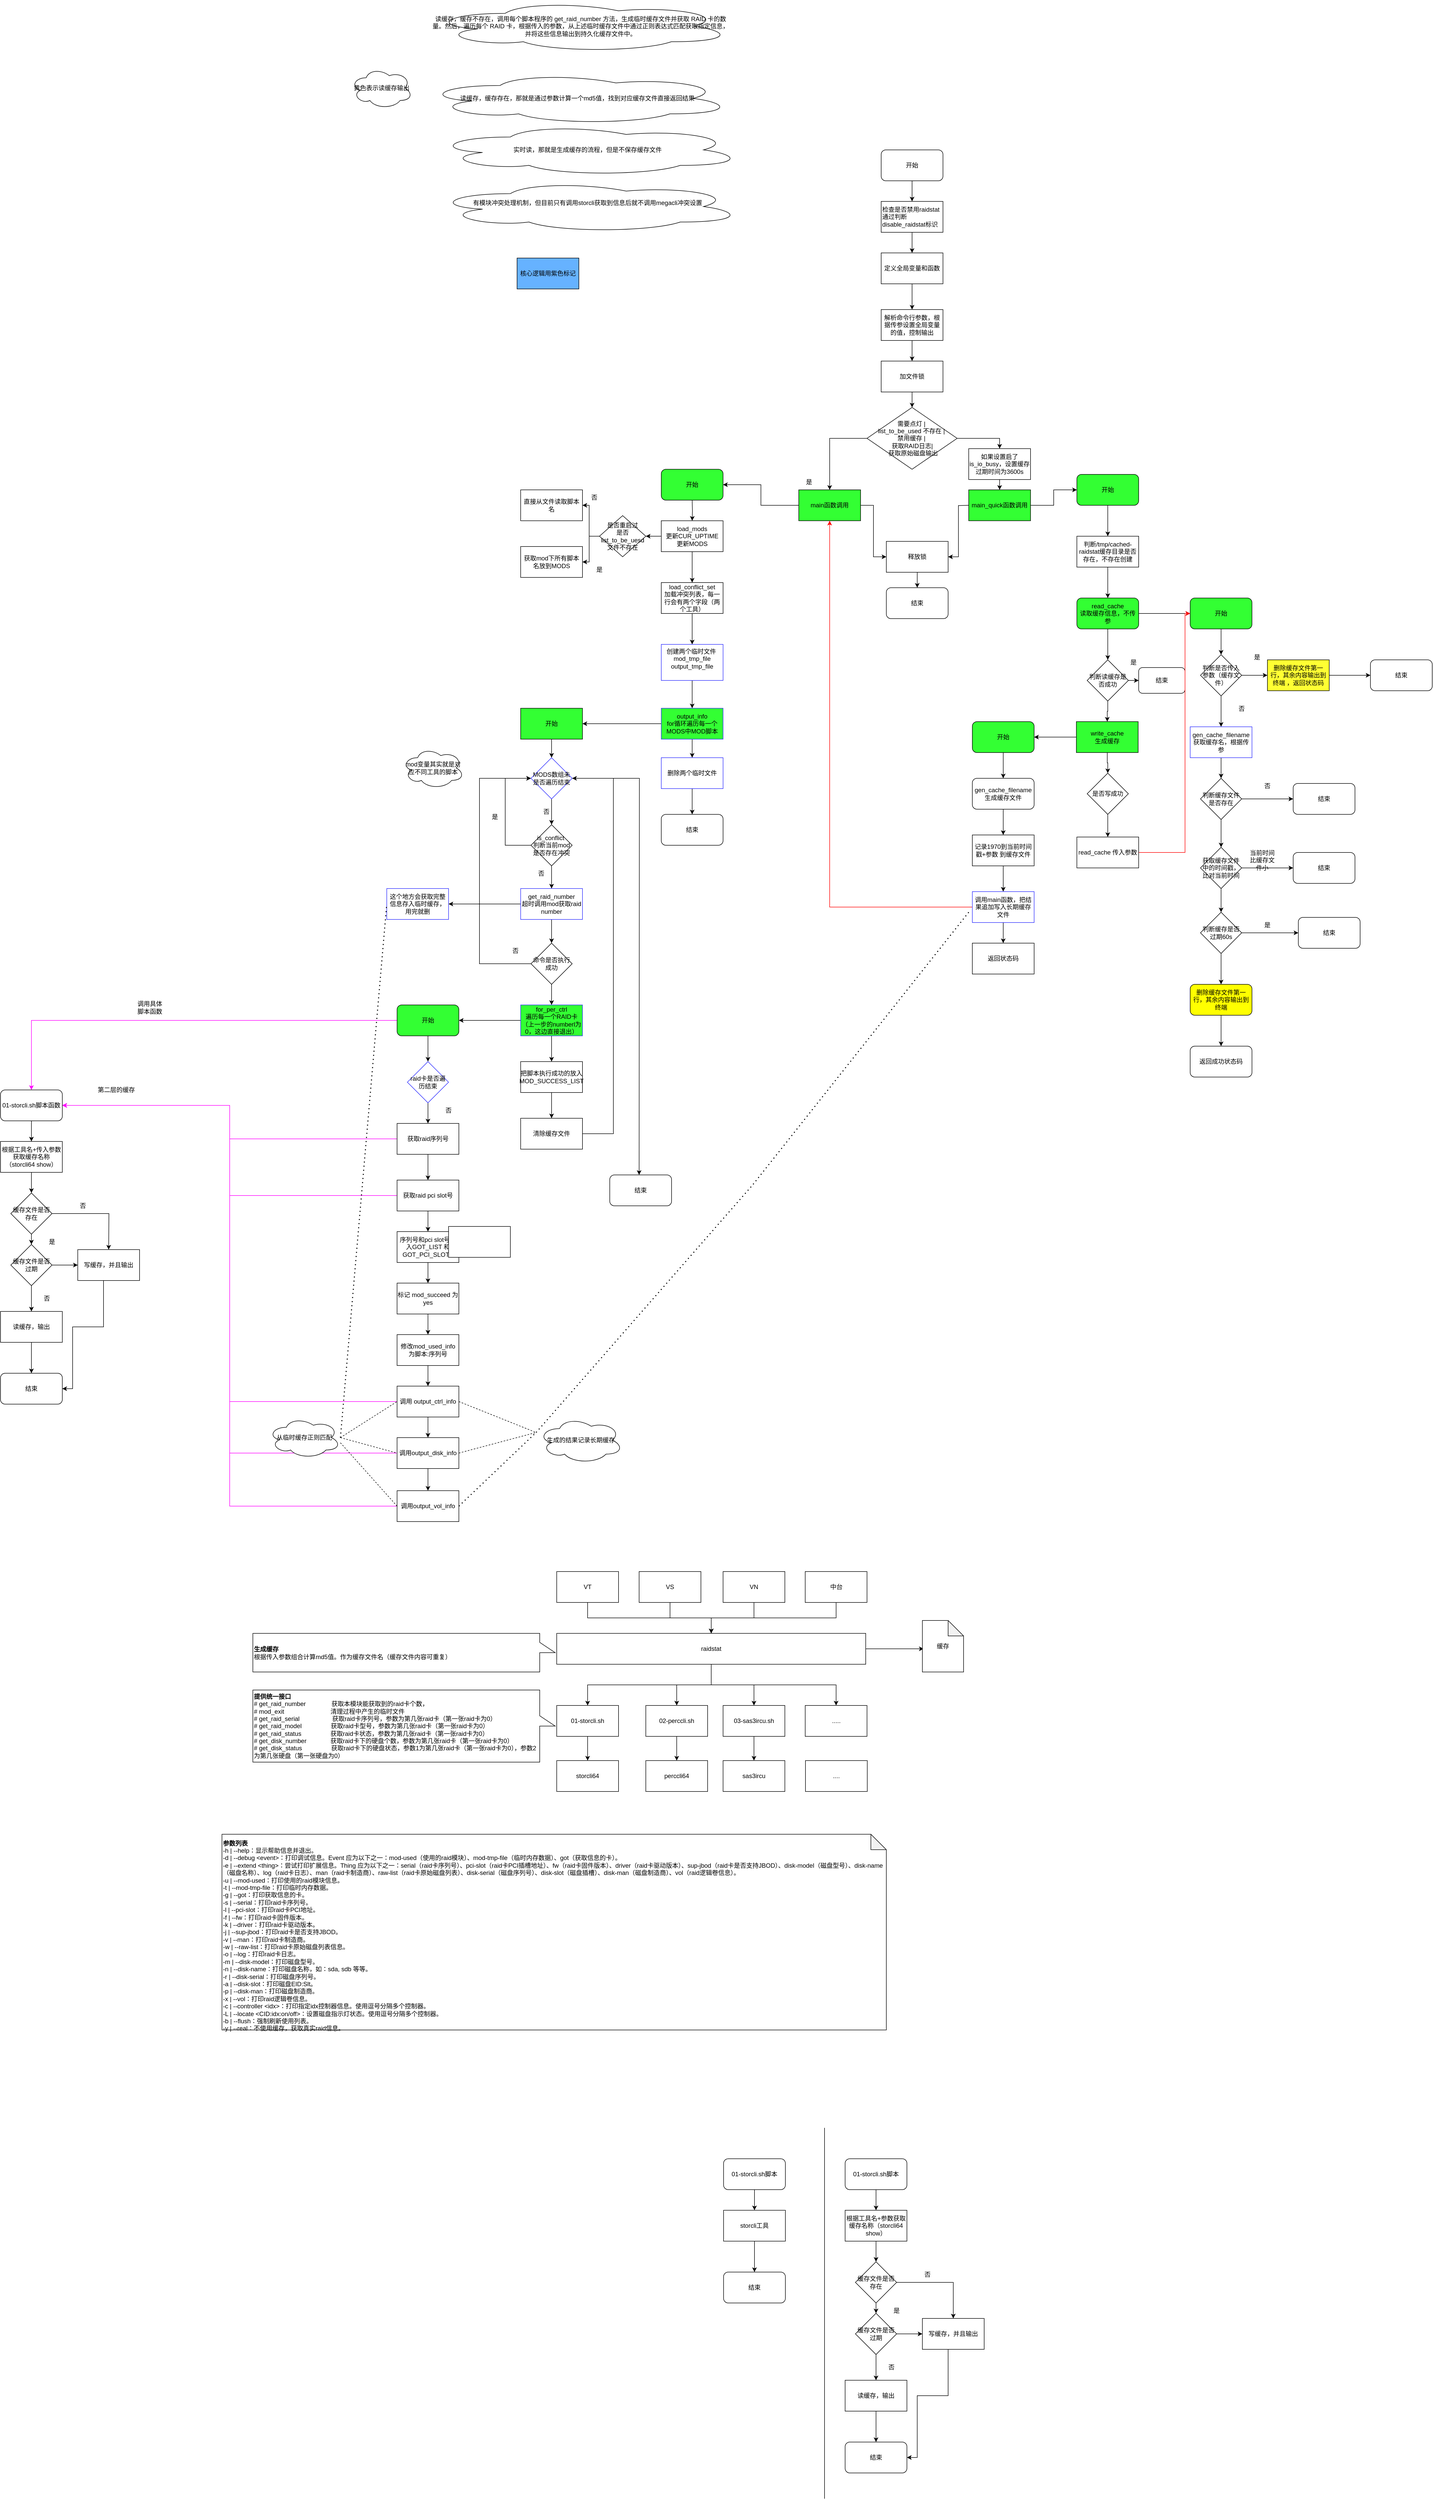 <mxfile version="26.1.3">
  <diagram id="C5RBs43oDa-KdzZeNtuy" name="Page-1">
    <mxGraphModel dx="4533" dy="680" grid="1" gridSize="10" guides="1" tooltips="1" connect="1" arrows="1" fold="1" page="1" pageScale="1" pageWidth="827" pageHeight="1169" math="0" shadow="0">
      <root>
        <mxCell id="WIyWlLk6GJQsqaUBKTNV-0" />
        <mxCell id="WIyWlLk6GJQsqaUBKTNV-1" parent="WIyWlLk6GJQsqaUBKTNV-0" />
        <mxCell id="-BZLUgVBchCZVsi0vIrl-2" value="" style="edgeStyle=orthogonalEdgeStyle;rounded=0;orthogonalLoop=1;jettySize=auto;html=1;" edge="1" parent="WIyWlLk6GJQsqaUBKTNV-1" source="-BZLUgVBchCZVsi0vIrl-0" target="-BZLUgVBchCZVsi0vIrl-1">
          <mxGeometry relative="1" as="geometry" />
        </mxCell>
        <mxCell id="-BZLUgVBchCZVsi0vIrl-0" value="开始" style="rounded=1;whiteSpace=wrap;html=1;" vertex="1" parent="WIyWlLk6GJQsqaUBKTNV-1">
          <mxGeometry x="-650" y="320" width="120" height="60" as="geometry" />
        </mxCell>
        <mxCell id="-BZLUgVBchCZVsi0vIrl-4" value="" style="edgeStyle=orthogonalEdgeStyle;rounded=0;orthogonalLoop=1;jettySize=auto;html=1;" edge="1" parent="WIyWlLk6GJQsqaUBKTNV-1" source="-BZLUgVBchCZVsi0vIrl-1" target="-BZLUgVBchCZVsi0vIrl-3">
          <mxGeometry relative="1" as="geometry" />
        </mxCell>
        <mxCell id="-BZLUgVBchCZVsi0vIrl-1" value="检查是否禁用raidstat&lt;div&gt;通过判断disable_raidstat标识&lt;/div&gt;" style="rounded=0;whiteSpace=wrap;html=1;align=left;" vertex="1" parent="WIyWlLk6GJQsqaUBKTNV-1">
          <mxGeometry x="-650" y="420" width="120" height="60" as="geometry" />
        </mxCell>
        <mxCell id="-BZLUgVBchCZVsi0vIrl-6" value="" style="edgeStyle=orthogonalEdgeStyle;rounded=0;orthogonalLoop=1;jettySize=auto;html=1;" edge="1" parent="WIyWlLk6GJQsqaUBKTNV-1" source="-BZLUgVBchCZVsi0vIrl-3" target="-BZLUgVBchCZVsi0vIrl-5">
          <mxGeometry relative="1" as="geometry" />
        </mxCell>
        <mxCell id="-BZLUgVBchCZVsi0vIrl-3" value="定义全局变量和函数" style="rounded=0;whiteSpace=wrap;html=1;" vertex="1" parent="WIyWlLk6GJQsqaUBKTNV-1">
          <mxGeometry x="-650" y="520" width="120" height="60" as="geometry" />
        </mxCell>
        <mxCell id="-BZLUgVBchCZVsi0vIrl-8" value="" style="edgeStyle=orthogonalEdgeStyle;rounded=0;orthogonalLoop=1;jettySize=auto;html=1;" edge="1" parent="WIyWlLk6GJQsqaUBKTNV-1" source="-BZLUgVBchCZVsi0vIrl-5" target="-BZLUgVBchCZVsi0vIrl-7">
          <mxGeometry relative="1" as="geometry" />
        </mxCell>
        <mxCell id="-BZLUgVBchCZVsi0vIrl-5" value="解析命令行参数，根据传参设置全局变量的值，控制输出" style="rounded=0;whiteSpace=wrap;html=1;" vertex="1" parent="WIyWlLk6GJQsqaUBKTNV-1">
          <mxGeometry x="-650" y="630" width="120" height="60" as="geometry" />
        </mxCell>
        <mxCell id="-BZLUgVBchCZVsi0vIrl-10" value="" style="edgeStyle=orthogonalEdgeStyle;rounded=0;orthogonalLoop=1;jettySize=auto;html=1;" edge="1" parent="WIyWlLk6GJQsqaUBKTNV-1" source="-BZLUgVBchCZVsi0vIrl-7" target="-BZLUgVBchCZVsi0vIrl-9">
          <mxGeometry relative="1" as="geometry" />
        </mxCell>
        <mxCell id="-BZLUgVBchCZVsi0vIrl-7" value="加文件锁" style="rounded=0;whiteSpace=wrap;html=1;" vertex="1" parent="WIyWlLk6GJQsqaUBKTNV-1">
          <mxGeometry x="-650" y="730" width="120" height="60" as="geometry" />
        </mxCell>
        <mxCell id="-BZLUgVBchCZVsi0vIrl-24" style="edgeStyle=orthogonalEdgeStyle;rounded=0;orthogonalLoop=1;jettySize=auto;html=1;entryX=0.5;entryY=0;entryDx=0;entryDy=0;" edge="1" parent="WIyWlLk6GJQsqaUBKTNV-1" source="-BZLUgVBchCZVsi0vIrl-9" target="-BZLUgVBchCZVsi0vIrl-12">
          <mxGeometry relative="1" as="geometry" />
        </mxCell>
        <mxCell id="-BZLUgVBchCZVsi0vIrl-218" style="edgeStyle=orthogonalEdgeStyle;rounded=0;orthogonalLoop=1;jettySize=auto;html=1;entryX=0.5;entryY=0;entryDx=0;entryDy=0;" edge="1" parent="WIyWlLk6GJQsqaUBKTNV-1" source="-BZLUgVBchCZVsi0vIrl-9" target="-BZLUgVBchCZVsi0vIrl-217">
          <mxGeometry relative="1" as="geometry" />
        </mxCell>
        <mxCell id="-BZLUgVBchCZVsi0vIrl-9" value="需要点灯 |&amp;nbsp;&lt;div&gt;list_to_be_used 不存在 |&amp;nbsp;&lt;/div&gt;&lt;div&gt;禁用缓存 |&amp;nbsp;&lt;/div&gt;&lt;div&gt;获取RAID日志|&lt;/div&gt;&lt;div&gt;&amp;nbsp;获取原始磁盘输出&lt;/div&gt;" style="rhombus;whiteSpace=wrap;html=1;" vertex="1" parent="WIyWlLk6GJQsqaUBKTNV-1">
          <mxGeometry x="-677.5" y="820" width="175" height="120" as="geometry" />
        </mxCell>
        <mxCell id="-BZLUgVBchCZVsi0vIrl-79" style="edgeStyle=orthogonalEdgeStyle;rounded=0;orthogonalLoop=1;jettySize=auto;html=1;entryX=0;entryY=0.5;entryDx=0;entryDy=0;" edge="1" parent="WIyWlLk6GJQsqaUBKTNV-1" source="-BZLUgVBchCZVsi0vIrl-12" target="-BZLUgVBchCZVsi0vIrl-78">
          <mxGeometry relative="1" as="geometry" />
        </mxCell>
        <mxCell id="-BZLUgVBchCZVsi0vIrl-92" style="edgeStyle=orthogonalEdgeStyle;rounded=0;orthogonalLoop=1;jettySize=auto;html=1;" edge="1" parent="WIyWlLk6GJQsqaUBKTNV-1" source="-BZLUgVBchCZVsi0vIrl-12" target="-BZLUgVBchCZVsi0vIrl-83">
          <mxGeometry relative="1" as="geometry" />
        </mxCell>
        <mxCell id="-BZLUgVBchCZVsi0vIrl-12" value="main函数调用" style="rounded=0;whiteSpace=wrap;html=1;fillColor=#33FF33;" vertex="1" parent="WIyWlLk6GJQsqaUBKTNV-1">
          <mxGeometry x="-810" y="980" width="120" height="60" as="geometry" />
        </mxCell>
        <mxCell id="-BZLUgVBchCZVsi0vIrl-80" style="edgeStyle=orthogonalEdgeStyle;rounded=0;orthogonalLoop=1;jettySize=auto;html=1;entryX=1;entryY=0.5;entryDx=0;entryDy=0;" edge="1" parent="WIyWlLk6GJQsqaUBKTNV-1" target="-BZLUgVBchCZVsi0vIrl-78">
          <mxGeometry relative="1" as="geometry">
            <mxPoint x="-480" y="1010" as="sourcePoint" />
          </mxGeometry>
        </mxCell>
        <mxCell id="-BZLUgVBchCZVsi0vIrl-154" style="edgeStyle=orthogonalEdgeStyle;rounded=0;orthogonalLoop=1;jettySize=auto;html=1;entryX=0;entryY=0.5;entryDx=0;entryDy=0;" edge="1" parent="WIyWlLk6GJQsqaUBKTNV-1" source="-BZLUgVBchCZVsi0vIrl-13" target="-BZLUgVBchCZVsi0vIrl-153">
          <mxGeometry relative="1" as="geometry" />
        </mxCell>
        <mxCell id="-BZLUgVBchCZVsi0vIrl-13" value="main_quick函数调用" style="rounded=0;whiteSpace=wrap;html=1;fillColor=#33FF33;" vertex="1" parent="WIyWlLk6GJQsqaUBKTNV-1">
          <mxGeometry x="-480" y="980" width="120" height="60" as="geometry" />
        </mxCell>
        <mxCell id="-BZLUgVBchCZVsi0vIrl-16" value="是" style="text;html=1;align=center;verticalAlign=middle;whiteSpace=wrap;rounded=0;" vertex="1" parent="WIyWlLk6GJQsqaUBKTNV-1">
          <mxGeometry x="-820" y="950" width="60" height="30" as="geometry" />
        </mxCell>
        <mxCell id="-BZLUgVBchCZVsi0vIrl-41" value="是" style="text;html=1;align=center;verticalAlign=middle;whiteSpace=wrap;rounded=0;" vertex="1" parent="WIyWlLk6GJQsqaUBKTNV-1">
          <mxGeometry x="-1227" y="1120" width="60" height="30" as="geometry" />
        </mxCell>
        <mxCell id="-BZLUgVBchCZVsi0vIrl-42" value="否" style="text;html=1;align=center;verticalAlign=middle;whiteSpace=wrap;rounded=0;" vertex="1" parent="WIyWlLk6GJQsqaUBKTNV-1">
          <mxGeometry x="-1237" y="980" width="60" height="30" as="geometry" />
        </mxCell>
        <mxCell id="-BZLUgVBchCZVsi0vIrl-64" value="" style="edgeStyle=orthogonalEdgeStyle;rounded=0;orthogonalLoop=1;jettySize=auto;html=1;" edge="1" parent="WIyWlLk6GJQsqaUBKTNV-1" target="-BZLUgVBchCZVsi0vIrl-58">
          <mxGeometry relative="1" as="geometry">
            <mxPoint x="-1017" y="1000" as="sourcePoint" />
          </mxGeometry>
        </mxCell>
        <mxCell id="-BZLUgVBchCZVsi0vIrl-65" value="" style="edgeStyle=orthogonalEdgeStyle;rounded=0;orthogonalLoop=1;jettySize=auto;html=1;" edge="1" parent="WIyWlLk6GJQsqaUBKTNV-1" source="-BZLUgVBchCZVsi0vIrl-58" target="-BZLUgVBchCZVsi0vIrl-59">
          <mxGeometry relative="1" as="geometry" />
        </mxCell>
        <mxCell id="-BZLUgVBchCZVsi0vIrl-68" value="" style="edgeStyle=orthogonalEdgeStyle;rounded=0;orthogonalLoop=1;jettySize=auto;html=1;" edge="1" parent="WIyWlLk6GJQsqaUBKTNV-1" source="-BZLUgVBchCZVsi0vIrl-58" target="-BZLUgVBchCZVsi0vIrl-62">
          <mxGeometry relative="1" as="geometry" />
        </mxCell>
        <mxCell id="-BZLUgVBchCZVsi0vIrl-58" value="load_mods&lt;div&gt;更新CUR_UPTIME&lt;/div&gt;&lt;div&gt;更新MODS&lt;/div&gt;" style="rounded=0;whiteSpace=wrap;html=1;" vertex="1" parent="WIyWlLk6GJQsqaUBKTNV-1">
          <mxGeometry x="-1077" y="1040" width="120" height="60" as="geometry" />
        </mxCell>
        <mxCell id="-BZLUgVBchCZVsi0vIrl-66" value="" style="edgeStyle=orthogonalEdgeStyle;rounded=0;orthogonalLoop=1;jettySize=auto;html=1;" edge="1" parent="WIyWlLk6GJQsqaUBKTNV-1" source="-BZLUgVBchCZVsi0vIrl-59" target="-BZLUgVBchCZVsi0vIrl-60">
          <mxGeometry relative="1" as="geometry" />
        </mxCell>
        <mxCell id="-BZLUgVBchCZVsi0vIrl-59" value="load_conflict_set&lt;div&gt;加载冲突列表，每一行会有两个字段（两个工具）&lt;/div&gt;" style="rounded=0;whiteSpace=wrap;html=1;" vertex="1" parent="WIyWlLk6GJQsqaUBKTNV-1">
          <mxGeometry x="-1077" y="1160" width="120" height="60" as="geometry" />
        </mxCell>
        <mxCell id="-BZLUgVBchCZVsi0vIrl-67" value="" style="edgeStyle=orthogonalEdgeStyle;rounded=0;orthogonalLoop=1;jettySize=auto;html=1;" edge="1" parent="WIyWlLk6GJQsqaUBKTNV-1" source="-BZLUgVBchCZVsi0vIrl-60" target="-BZLUgVBchCZVsi0vIrl-61">
          <mxGeometry relative="1" as="geometry" />
        </mxCell>
        <mxCell id="-BZLUgVBchCZVsi0vIrl-60" value="创建两个临时文件&amp;nbsp;&lt;div&gt;mod_tmp_file&lt;/div&gt;&lt;div&gt;output_tmp_file&lt;/div&gt;&lt;div&gt;&lt;br&gt;&lt;/div&gt;" style="rounded=0;whiteSpace=wrap;html=1;strokeColor=#3333FF;" vertex="1" parent="WIyWlLk6GJQsqaUBKTNV-1">
          <mxGeometry x="-1077" y="1280" width="120" height="70" as="geometry" />
        </mxCell>
        <mxCell id="-BZLUgVBchCZVsi0vIrl-86" value="" style="edgeStyle=orthogonalEdgeStyle;rounded=0;orthogonalLoop=1;jettySize=auto;html=1;" edge="1" parent="WIyWlLk6GJQsqaUBKTNV-1" source="-BZLUgVBchCZVsi0vIrl-61" target="-BZLUgVBchCZVsi0vIrl-85">
          <mxGeometry relative="1" as="geometry" />
        </mxCell>
        <mxCell id="-BZLUgVBchCZVsi0vIrl-107" style="edgeStyle=orthogonalEdgeStyle;rounded=0;orthogonalLoop=1;jettySize=auto;html=1;" edge="1" parent="WIyWlLk6GJQsqaUBKTNV-1" source="-BZLUgVBchCZVsi0vIrl-61" target="-BZLUgVBchCZVsi0vIrl-93">
          <mxGeometry relative="1" as="geometry" />
        </mxCell>
        <mxCell id="-BZLUgVBchCZVsi0vIrl-61" value="output_info&lt;div&gt;for循环遍历每一个MODS中MOD脚本&lt;/div&gt;" style="rounded=0;whiteSpace=wrap;html=1;fillColor=#33FF33;strokeColor=#3333FF;" vertex="1" parent="WIyWlLk6GJQsqaUBKTNV-1">
          <mxGeometry x="-1077" y="1404" width="120" height="60" as="geometry" />
        </mxCell>
        <mxCell id="-BZLUgVBchCZVsi0vIrl-72" style="edgeStyle=orthogonalEdgeStyle;rounded=0;orthogonalLoop=1;jettySize=auto;html=1;" edge="1" parent="WIyWlLk6GJQsqaUBKTNV-1" source="-BZLUgVBchCZVsi0vIrl-62" target="-BZLUgVBchCZVsi0vIrl-70">
          <mxGeometry relative="1" as="geometry" />
        </mxCell>
        <mxCell id="-BZLUgVBchCZVsi0vIrl-91" style="edgeStyle=orthogonalEdgeStyle;rounded=0;orthogonalLoop=1;jettySize=auto;html=1;entryX=1;entryY=0.5;entryDx=0;entryDy=0;" edge="1" parent="WIyWlLk6GJQsqaUBKTNV-1" source="-BZLUgVBchCZVsi0vIrl-62" target="-BZLUgVBchCZVsi0vIrl-69">
          <mxGeometry relative="1" as="geometry" />
        </mxCell>
        <mxCell id="-BZLUgVBchCZVsi0vIrl-62" value="是否重启过&lt;div&gt;是否list_to_be_uesd文件不存在&lt;/div&gt;" style="rhombus;whiteSpace=wrap;html=1;" vertex="1" parent="WIyWlLk6GJQsqaUBKTNV-1">
          <mxGeometry x="-1197" y="1030" width="90" height="80" as="geometry" />
        </mxCell>
        <mxCell id="-BZLUgVBchCZVsi0vIrl-69" value="直接从文件读取脚本名" style="rounded=0;whiteSpace=wrap;html=1;" vertex="1" parent="WIyWlLk6GJQsqaUBKTNV-1">
          <mxGeometry x="-1350" y="980" width="120" height="60" as="geometry" />
        </mxCell>
        <mxCell id="-BZLUgVBchCZVsi0vIrl-70" value="获取mod下所有脚本名放到MODS" style="rounded=0;whiteSpace=wrap;html=1;" vertex="1" parent="WIyWlLk6GJQsqaUBKTNV-1">
          <mxGeometry x="-1350" y="1090" width="120" height="60" as="geometry" />
        </mxCell>
        <mxCell id="-BZLUgVBchCZVsi0vIrl-82" style="edgeStyle=orthogonalEdgeStyle;rounded=0;orthogonalLoop=1;jettySize=auto;html=1;entryX=0.5;entryY=0;entryDx=0;entryDy=0;" edge="1" parent="WIyWlLk6GJQsqaUBKTNV-1" source="-BZLUgVBchCZVsi0vIrl-78" target="-BZLUgVBchCZVsi0vIrl-81">
          <mxGeometry relative="1" as="geometry" />
        </mxCell>
        <mxCell id="-BZLUgVBchCZVsi0vIrl-78" value="释放锁" style="rounded=0;whiteSpace=wrap;html=1;" vertex="1" parent="WIyWlLk6GJQsqaUBKTNV-1">
          <mxGeometry x="-640" y="1080" width="120" height="60" as="geometry" />
        </mxCell>
        <mxCell id="-BZLUgVBchCZVsi0vIrl-81" value="结束" style="rounded=1;whiteSpace=wrap;html=1;" vertex="1" parent="WIyWlLk6GJQsqaUBKTNV-1">
          <mxGeometry x="-640" y="1170" width="120" height="60" as="geometry" />
        </mxCell>
        <mxCell id="-BZLUgVBchCZVsi0vIrl-83" value="开始" style="rounded=1;whiteSpace=wrap;html=1;fillColor=#33FF33;" vertex="1" parent="WIyWlLk6GJQsqaUBKTNV-1">
          <mxGeometry x="-1077" y="940" width="120" height="60" as="geometry" />
        </mxCell>
        <mxCell id="-BZLUgVBchCZVsi0vIrl-88" value="" style="edgeStyle=orthogonalEdgeStyle;rounded=0;orthogonalLoop=1;jettySize=auto;html=1;" edge="1" parent="WIyWlLk6GJQsqaUBKTNV-1" source="-BZLUgVBchCZVsi0vIrl-85" target="-BZLUgVBchCZVsi0vIrl-87">
          <mxGeometry relative="1" as="geometry" />
        </mxCell>
        <mxCell id="-BZLUgVBchCZVsi0vIrl-85" value="删除两个临时文件" style="rounded=0;whiteSpace=wrap;html=1;strokeColor=#3333FF;" vertex="1" parent="WIyWlLk6GJQsqaUBKTNV-1">
          <mxGeometry x="-1077" y="1500" width="120" height="60" as="geometry" />
        </mxCell>
        <mxCell id="-BZLUgVBchCZVsi0vIrl-87" value="结束" style="rounded=1;whiteSpace=wrap;html=1;" vertex="1" parent="WIyWlLk6GJQsqaUBKTNV-1">
          <mxGeometry x="-1077" y="1610" width="120" height="60" as="geometry" />
        </mxCell>
        <mxCell id="-BZLUgVBchCZVsi0vIrl-95" style="edgeStyle=orthogonalEdgeStyle;rounded=0;orthogonalLoop=1;jettySize=auto;html=1;entryX=0.5;entryY=0;entryDx=0;entryDy=0;" edge="1" parent="WIyWlLk6GJQsqaUBKTNV-1" source="-BZLUgVBchCZVsi0vIrl-93" target="-BZLUgVBchCZVsi0vIrl-94">
          <mxGeometry relative="1" as="geometry" />
        </mxCell>
        <mxCell id="-BZLUgVBchCZVsi0vIrl-93" value="开始" style="rounded=0;whiteSpace=wrap;html=1;fillColor=#33FF33;" vertex="1" parent="WIyWlLk6GJQsqaUBKTNV-1">
          <mxGeometry x="-1350" y="1404" width="120" height="60" as="geometry" />
        </mxCell>
        <mxCell id="-BZLUgVBchCZVsi0vIrl-98" style="edgeStyle=orthogonalEdgeStyle;rounded=0;orthogonalLoop=1;jettySize=auto;html=1;entryX=0.5;entryY=0;entryDx=0;entryDy=0;" edge="1" parent="WIyWlLk6GJQsqaUBKTNV-1" source="-BZLUgVBchCZVsi0vIrl-94">
          <mxGeometry relative="1" as="geometry">
            <mxPoint x="-1290" y="1630" as="targetPoint" />
          </mxGeometry>
        </mxCell>
        <mxCell id="-BZLUgVBchCZVsi0vIrl-225" style="edgeStyle=orthogonalEdgeStyle;rounded=0;orthogonalLoop=1;jettySize=auto;html=1;" edge="1" parent="WIyWlLk6GJQsqaUBKTNV-1" source="-BZLUgVBchCZVsi0vIrl-94">
          <mxGeometry relative="1" as="geometry">
            <mxPoint x="-1120" y="2310" as="targetPoint" />
          </mxGeometry>
        </mxCell>
        <mxCell id="-BZLUgVBchCZVsi0vIrl-94" value="MODS数组未是否遍历结束" style="rhombus;whiteSpace=wrap;html=1;strokeColor=#3333FF;" vertex="1" parent="WIyWlLk6GJQsqaUBKTNV-1">
          <mxGeometry x="-1330" y="1500" width="80" height="80" as="geometry" />
        </mxCell>
        <mxCell id="-BZLUgVBchCZVsi0vIrl-99" value="否" style="text;html=1;align=center;verticalAlign=middle;whiteSpace=wrap;rounded=0;" vertex="1" parent="WIyWlLk6GJQsqaUBKTNV-1">
          <mxGeometry x="-1330" y="1590" width="60" height="30" as="geometry" />
        </mxCell>
        <mxCell id="-BZLUgVBchCZVsi0vIrl-104" style="edgeStyle=orthogonalEdgeStyle;rounded=0;orthogonalLoop=1;jettySize=auto;html=1;entryX=0;entryY=0.5;entryDx=0;entryDy=0;" edge="1" parent="WIyWlLk6GJQsqaUBKTNV-1" source="-BZLUgVBchCZVsi0vIrl-102" target="-BZLUgVBchCZVsi0vIrl-94">
          <mxGeometry relative="1" as="geometry">
            <Array as="points">
              <mxPoint x="-1380" y="1670" />
              <mxPoint x="-1380" y="1540" />
            </Array>
          </mxGeometry>
        </mxCell>
        <mxCell id="-BZLUgVBchCZVsi0vIrl-108" style="edgeStyle=orthogonalEdgeStyle;rounded=0;orthogonalLoop=1;jettySize=auto;html=1;entryX=0.5;entryY=0;entryDx=0;entryDy=0;" edge="1" parent="WIyWlLk6GJQsqaUBKTNV-1" source="-BZLUgVBchCZVsi0vIrl-102" target="-BZLUgVBchCZVsi0vIrl-106">
          <mxGeometry relative="1" as="geometry" />
        </mxCell>
        <mxCell id="-BZLUgVBchCZVsi0vIrl-102" value="is_conflict&amp;nbsp;&lt;div&gt;判断当前mod是否存在冲突&lt;/div&gt;" style="rhombus;whiteSpace=wrap;html=1;" vertex="1" parent="WIyWlLk6GJQsqaUBKTNV-1">
          <mxGeometry x="-1330" y="1630" width="80" height="80" as="geometry" />
        </mxCell>
        <mxCell id="-BZLUgVBchCZVsi0vIrl-105" value="是" style="text;html=1;align=center;verticalAlign=middle;whiteSpace=wrap;rounded=0;" vertex="1" parent="WIyWlLk6GJQsqaUBKTNV-1">
          <mxGeometry x="-1430" y="1600" width="60" height="30" as="geometry" />
        </mxCell>
        <mxCell id="-BZLUgVBchCZVsi0vIrl-113" value="" style="edgeStyle=orthogonalEdgeStyle;rounded=0;orthogonalLoop=1;jettySize=auto;html=1;" edge="1" parent="WIyWlLk6GJQsqaUBKTNV-1" source="-BZLUgVBchCZVsi0vIrl-106" target="-BZLUgVBchCZVsi0vIrl-111">
          <mxGeometry relative="1" as="geometry" />
        </mxCell>
        <mxCell id="-BZLUgVBchCZVsi0vIrl-116" style="edgeStyle=orthogonalEdgeStyle;rounded=0;orthogonalLoop=1;jettySize=auto;html=1;entryX=0;entryY=0.5;entryDx=0;entryDy=0;exitX=0;exitY=0.5;exitDx=0;exitDy=0;" edge="1" parent="WIyWlLk6GJQsqaUBKTNV-1" source="-BZLUgVBchCZVsi0vIrl-111" target="-BZLUgVBchCZVsi0vIrl-94">
          <mxGeometry relative="1" as="geometry">
            <Array as="points">
              <mxPoint x="-1430" y="1900" />
              <mxPoint x="-1430" y="1540" />
            </Array>
          </mxGeometry>
        </mxCell>
        <mxCell id="-BZLUgVBchCZVsi0vIrl-145" value="" style="edgeStyle=orthogonalEdgeStyle;rounded=0;orthogonalLoop=1;jettySize=auto;html=1;" edge="1" parent="WIyWlLk6GJQsqaUBKTNV-1" source="-BZLUgVBchCZVsi0vIrl-106" target="-BZLUgVBchCZVsi0vIrl-144">
          <mxGeometry relative="1" as="geometry" />
        </mxCell>
        <mxCell id="-BZLUgVBchCZVsi0vIrl-106" value="&lt;div&gt;get_raid_number&lt;br&gt;&lt;/div&gt;超时调用mod获取raid number" style="rounded=0;whiteSpace=wrap;html=1;strokeColor=#3333FF;" vertex="1" parent="WIyWlLk6GJQsqaUBKTNV-1">
          <mxGeometry x="-1350" y="1754" width="120" height="60" as="geometry" />
        </mxCell>
        <mxCell id="-BZLUgVBchCZVsi0vIrl-109" value="否" style="text;html=1;align=center;verticalAlign=middle;whiteSpace=wrap;rounded=0;" vertex="1" parent="WIyWlLk6GJQsqaUBKTNV-1">
          <mxGeometry x="-1340" y="1710" width="60" height="30" as="geometry" />
        </mxCell>
        <mxCell id="-BZLUgVBchCZVsi0vIrl-110" value="mod变量其实就是对应不同工具的脚本" style="ellipse;shape=cloud;whiteSpace=wrap;html=1;" vertex="1" parent="WIyWlLk6GJQsqaUBKTNV-1">
          <mxGeometry x="-1580" y="1480" width="120" height="80" as="geometry" />
        </mxCell>
        <mxCell id="-BZLUgVBchCZVsi0vIrl-119" style="edgeStyle=orthogonalEdgeStyle;rounded=0;orthogonalLoop=1;jettySize=auto;html=1;" edge="1" parent="WIyWlLk6GJQsqaUBKTNV-1" source="-BZLUgVBchCZVsi0vIrl-111" target="-BZLUgVBchCZVsi0vIrl-112">
          <mxGeometry relative="1" as="geometry" />
        </mxCell>
        <mxCell id="-BZLUgVBchCZVsi0vIrl-111" value="命令是否执行成功" style="rhombus;whiteSpace=wrap;html=1;" vertex="1" parent="WIyWlLk6GJQsqaUBKTNV-1">
          <mxGeometry x="-1330" y="1860" width="80" height="80" as="geometry" />
        </mxCell>
        <mxCell id="-BZLUgVBchCZVsi0vIrl-121" style="edgeStyle=orthogonalEdgeStyle;rounded=0;orthogonalLoop=1;jettySize=auto;html=1;entryX=1;entryY=0.5;entryDx=0;entryDy=0;" edge="1" parent="WIyWlLk6GJQsqaUBKTNV-1" source="-BZLUgVBchCZVsi0vIrl-112" target="-BZLUgVBchCZVsi0vIrl-120">
          <mxGeometry relative="1" as="geometry" />
        </mxCell>
        <mxCell id="-BZLUgVBchCZVsi0vIrl-147" value="" style="edgeStyle=orthogonalEdgeStyle;rounded=0;orthogonalLoop=1;jettySize=auto;html=1;" edge="1" parent="WIyWlLk6GJQsqaUBKTNV-1" source="-BZLUgVBchCZVsi0vIrl-112" target="-BZLUgVBchCZVsi0vIrl-146">
          <mxGeometry relative="1" as="geometry" />
        </mxCell>
        <mxCell id="-BZLUgVBchCZVsi0vIrl-340" style="edgeStyle=orthogonalEdgeStyle;rounded=0;orthogonalLoop=1;jettySize=auto;html=1;entryX=0.5;entryY=0;entryDx=0;entryDy=0;strokeColor=#FF00FF;exitX=0;exitY=0.5;exitDx=0;exitDy=0;" edge="1" parent="WIyWlLk6GJQsqaUBKTNV-1" source="-BZLUgVBchCZVsi0vIrl-120" target="-BZLUgVBchCZVsi0vIrl-323">
          <mxGeometry relative="1" as="geometry" />
        </mxCell>
        <mxCell id="-BZLUgVBchCZVsi0vIrl-112" value="for_per_ctrl&lt;div&gt;遍历每一个RAID卡&lt;/div&gt;&lt;div&gt;（上一步的numberl为0，这边直接退出）&lt;/div&gt;" style="rounded=0;whiteSpace=wrap;html=1;fillColor=#33FF33;strokeColor=#3333FF;" vertex="1" parent="WIyWlLk6GJQsqaUBKTNV-1">
          <mxGeometry x="-1350" y="1980" width="120" height="60" as="geometry" />
        </mxCell>
        <mxCell id="-BZLUgVBchCZVsi0vIrl-117" value="否" style="text;html=1;align=center;verticalAlign=middle;whiteSpace=wrap;rounded=0;" vertex="1" parent="WIyWlLk6GJQsqaUBKTNV-1">
          <mxGeometry x="-1390" y="1860" width="60" height="30" as="geometry" />
        </mxCell>
        <mxCell id="-BZLUgVBchCZVsi0vIrl-124" style="edgeStyle=orthogonalEdgeStyle;rounded=0;orthogonalLoop=1;jettySize=auto;html=1;entryX=0.5;entryY=0;entryDx=0;entryDy=0;" edge="1" parent="WIyWlLk6GJQsqaUBKTNV-1" source="-BZLUgVBchCZVsi0vIrl-120" target="-BZLUgVBchCZVsi0vIrl-123">
          <mxGeometry relative="1" as="geometry" />
        </mxCell>
        <mxCell id="-BZLUgVBchCZVsi0vIrl-120" value="开始" style="rounded=1;whiteSpace=wrap;html=1;fillColor=#33FF33;" vertex="1" parent="WIyWlLk6GJQsqaUBKTNV-1">
          <mxGeometry x="-1590" y="1980" width="120" height="60" as="geometry" />
        </mxCell>
        <mxCell id="-BZLUgVBchCZVsi0vIrl-126" value="" style="edgeStyle=orthogonalEdgeStyle;rounded=0;orthogonalLoop=1;jettySize=auto;html=1;" edge="1" parent="WIyWlLk6GJQsqaUBKTNV-1" source="-BZLUgVBchCZVsi0vIrl-123" target="-BZLUgVBchCZVsi0vIrl-125">
          <mxGeometry relative="1" as="geometry" />
        </mxCell>
        <mxCell id="-BZLUgVBchCZVsi0vIrl-123" value="raid卡是否遍历结束" style="rhombus;whiteSpace=wrap;html=1;strokeColor=#3333FF;" vertex="1" parent="WIyWlLk6GJQsqaUBKTNV-1">
          <mxGeometry x="-1570" y="2090" width="80" height="80" as="geometry" />
        </mxCell>
        <mxCell id="-BZLUgVBchCZVsi0vIrl-131" value="" style="edgeStyle=orthogonalEdgeStyle;rounded=0;orthogonalLoop=1;jettySize=auto;html=1;" edge="1" parent="WIyWlLk6GJQsqaUBKTNV-1" source="-BZLUgVBchCZVsi0vIrl-125" target="-BZLUgVBchCZVsi0vIrl-130">
          <mxGeometry relative="1" as="geometry" />
        </mxCell>
        <mxCell id="-BZLUgVBchCZVsi0vIrl-342" style="edgeStyle=orthogonalEdgeStyle;rounded=0;orthogonalLoop=1;jettySize=auto;html=1;entryX=1;entryY=0.5;entryDx=0;entryDy=0;strokeColor=#FF00FF;" edge="1" parent="WIyWlLk6GJQsqaUBKTNV-1" source="-BZLUgVBchCZVsi0vIrl-125" target="-BZLUgVBchCZVsi0vIrl-323">
          <mxGeometry relative="1" as="geometry">
            <Array as="points">
              <mxPoint x="-1915" y="2240" />
              <mxPoint x="-1915" y="2175" />
            </Array>
          </mxGeometry>
        </mxCell>
        <mxCell id="-BZLUgVBchCZVsi0vIrl-125" value="获取raid序列号" style="rounded=0;whiteSpace=wrap;html=1;" vertex="1" parent="WIyWlLk6GJQsqaUBKTNV-1">
          <mxGeometry x="-1590" y="2210" width="120" height="60" as="geometry" />
        </mxCell>
        <mxCell id="-BZLUgVBchCZVsi0vIrl-127" value="否" style="text;html=1;align=center;verticalAlign=middle;whiteSpace=wrap;rounded=0;" vertex="1" parent="WIyWlLk6GJQsqaUBKTNV-1">
          <mxGeometry x="-1520" y="2170" width="60" height="30" as="geometry" />
        </mxCell>
        <mxCell id="-BZLUgVBchCZVsi0vIrl-133" style="edgeStyle=orthogonalEdgeStyle;rounded=0;orthogonalLoop=1;jettySize=auto;html=1;" edge="1" parent="WIyWlLk6GJQsqaUBKTNV-1" source="-BZLUgVBchCZVsi0vIrl-130" target="-BZLUgVBchCZVsi0vIrl-132">
          <mxGeometry relative="1" as="geometry" />
        </mxCell>
        <mxCell id="-BZLUgVBchCZVsi0vIrl-343" style="edgeStyle=orthogonalEdgeStyle;rounded=0;orthogonalLoop=1;jettySize=auto;html=1;entryX=1;entryY=0.5;entryDx=0;entryDy=0;strokeColor=#FF00FF;" edge="1" parent="WIyWlLk6GJQsqaUBKTNV-1" source="-BZLUgVBchCZVsi0vIrl-130" target="-BZLUgVBchCZVsi0vIrl-323">
          <mxGeometry relative="1" as="geometry" />
        </mxCell>
        <mxCell id="-BZLUgVBchCZVsi0vIrl-130" value="获取raid pci slot号" style="rounded=0;whiteSpace=wrap;html=1;" vertex="1" parent="WIyWlLk6GJQsqaUBKTNV-1">
          <mxGeometry x="-1590" y="2320" width="120" height="60" as="geometry" />
        </mxCell>
        <mxCell id="-BZLUgVBchCZVsi0vIrl-135" value="" style="edgeStyle=orthogonalEdgeStyle;rounded=0;orthogonalLoop=1;jettySize=auto;html=1;" edge="1" parent="WIyWlLk6GJQsqaUBKTNV-1" source="-BZLUgVBchCZVsi0vIrl-132" target="-BZLUgVBchCZVsi0vIrl-134">
          <mxGeometry relative="1" as="geometry" />
        </mxCell>
        <mxCell id="-BZLUgVBchCZVsi0vIrl-132" value="序列号和pci slot号放入GOT_LIST 和 GOT_PCI_SLOTS" style="rounded=0;whiteSpace=wrap;html=1;" vertex="1" parent="WIyWlLk6GJQsqaUBKTNV-1">
          <mxGeometry x="-1590" y="2420" width="120" height="60" as="geometry" />
        </mxCell>
        <mxCell id="-BZLUgVBchCZVsi0vIrl-137" value="" style="edgeStyle=orthogonalEdgeStyle;rounded=0;orthogonalLoop=1;jettySize=auto;html=1;" edge="1" parent="WIyWlLk6GJQsqaUBKTNV-1" source="-BZLUgVBchCZVsi0vIrl-134" target="-BZLUgVBchCZVsi0vIrl-136">
          <mxGeometry relative="1" as="geometry" />
        </mxCell>
        <mxCell id="-BZLUgVBchCZVsi0vIrl-134" value="标记&amp;nbsp;mod_succeed 为yes" style="rounded=0;whiteSpace=wrap;html=1;" vertex="1" parent="WIyWlLk6GJQsqaUBKTNV-1">
          <mxGeometry x="-1590" y="2520" width="120" height="60" as="geometry" />
        </mxCell>
        <mxCell id="-BZLUgVBchCZVsi0vIrl-141" value="" style="edgeStyle=orthogonalEdgeStyle;rounded=0;orthogonalLoop=1;jettySize=auto;html=1;" edge="1" parent="WIyWlLk6GJQsqaUBKTNV-1" source="-BZLUgVBchCZVsi0vIrl-136" target="-BZLUgVBchCZVsi0vIrl-138">
          <mxGeometry relative="1" as="geometry" />
        </mxCell>
        <mxCell id="-BZLUgVBchCZVsi0vIrl-136" value="修改mod_used_info为脚本:序列号" style="rounded=0;whiteSpace=wrap;html=1;" vertex="1" parent="WIyWlLk6GJQsqaUBKTNV-1">
          <mxGeometry x="-1590" y="2620" width="120" height="60" as="geometry" />
        </mxCell>
        <mxCell id="-BZLUgVBchCZVsi0vIrl-142" value="" style="edgeStyle=orthogonalEdgeStyle;rounded=0;orthogonalLoop=1;jettySize=auto;html=1;" edge="1" parent="WIyWlLk6GJQsqaUBKTNV-1" source="-BZLUgVBchCZVsi0vIrl-138" target="-BZLUgVBchCZVsi0vIrl-139">
          <mxGeometry relative="1" as="geometry" />
        </mxCell>
        <mxCell id="-BZLUgVBchCZVsi0vIrl-344" style="edgeStyle=orthogonalEdgeStyle;rounded=0;orthogonalLoop=1;jettySize=auto;html=1;entryX=1;entryY=0.5;entryDx=0;entryDy=0;strokeColor=#FF00FF;" edge="1" parent="WIyWlLk6GJQsqaUBKTNV-1" source="-BZLUgVBchCZVsi0vIrl-138" target="-BZLUgVBchCZVsi0vIrl-323">
          <mxGeometry relative="1" as="geometry" />
        </mxCell>
        <mxCell id="-BZLUgVBchCZVsi0vIrl-138" value="调用&amp;nbsp;output_ctrl_info" style="rounded=0;whiteSpace=wrap;html=1;" vertex="1" parent="WIyWlLk6GJQsqaUBKTNV-1">
          <mxGeometry x="-1590" y="2720" width="120" height="60" as="geometry" />
        </mxCell>
        <mxCell id="-BZLUgVBchCZVsi0vIrl-143" value="" style="edgeStyle=orthogonalEdgeStyle;rounded=0;orthogonalLoop=1;jettySize=auto;html=1;" edge="1" parent="WIyWlLk6GJQsqaUBKTNV-1" source="-BZLUgVBchCZVsi0vIrl-139" target="-BZLUgVBchCZVsi0vIrl-140">
          <mxGeometry relative="1" as="geometry" />
        </mxCell>
        <mxCell id="-BZLUgVBchCZVsi0vIrl-345" style="edgeStyle=orthogonalEdgeStyle;rounded=0;orthogonalLoop=1;jettySize=auto;html=1;entryX=1;entryY=0.5;entryDx=0;entryDy=0;strokeColor=#FF00FF;" edge="1" parent="WIyWlLk6GJQsqaUBKTNV-1" source="-BZLUgVBchCZVsi0vIrl-139" target="-BZLUgVBchCZVsi0vIrl-323">
          <mxGeometry relative="1" as="geometry" />
        </mxCell>
        <mxCell id="-BZLUgVBchCZVsi0vIrl-139" value="调用output_disk_info" style="rounded=0;whiteSpace=wrap;html=1;" vertex="1" parent="WIyWlLk6GJQsqaUBKTNV-1">
          <mxGeometry x="-1590" y="2820" width="120" height="60" as="geometry" />
        </mxCell>
        <mxCell id="-BZLUgVBchCZVsi0vIrl-346" style="edgeStyle=orthogonalEdgeStyle;rounded=0;orthogonalLoop=1;jettySize=auto;html=1;entryX=1;entryY=0.5;entryDx=0;entryDy=0;strokeColor=#FF00FF;" edge="1" parent="WIyWlLk6GJQsqaUBKTNV-1" source="-BZLUgVBchCZVsi0vIrl-140" target="-BZLUgVBchCZVsi0vIrl-323">
          <mxGeometry relative="1" as="geometry" />
        </mxCell>
        <mxCell id="-BZLUgVBchCZVsi0vIrl-140" value="调用output_vol_info" style="rounded=0;whiteSpace=wrap;html=1;" vertex="1" parent="WIyWlLk6GJQsqaUBKTNV-1">
          <mxGeometry x="-1590" y="2923" width="120" height="60" as="geometry" />
        </mxCell>
        <mxCell id="-BZLUgVBchCZVsi0vIrl-144" value="这个地方会获取完整信息存入临时缓存，用完就删" style="whiteSpace=wrap;html=1;rounded=0;fillColor=#FFFFFF;strokeColor=#3333FF;" vertex="1" parent="WIyWlLk6GJQsqaUBKTNV-1">
          <mxGeometry x="-1610" y="1754" width="120" height="60" as="geometry" />
        </mxCell>
        <mxCell id="-BZLUgVBchCZVsi0vIrl-149" value="" style="edgeStyle=orthogonalEdgeStyle;rounded=0;orthogonalLoop=1;jettySize=auto;html=1;" edge="1" parent="WIyWlLk6GJQsqaUBKTNV-1" source="-BZLUgVBchCZVsi0vIrl-146" target="-BZLUgVBchCZVsi0vIrl-148">
          <mxGeometry relative="1" as="geometry" />
        </mxCell>
        <mxCell id="-BZLUgVBchCZVsi0vIrl-146" value="把脚本执行成功的放入MOD_SUCCESS_LIST" style="rounded=0;whiteSpace=wrap;html=1;" vertex="1" parent="WIyWlLk6GJQsqaUBKTNV-1">
          <mxGeometry x="-1350" y="2090" width="120" height="60" as="geometry" />
        </mxCell>
        <mxCell id="-BZLUgVBchCZVsi0vIrl-224" style="edgeStyle=orthogonalEdgeStyle;rounded=0;orthogonalLoop=1;jettySize=auto;html=1;entryX=1;entryY=0.5;entryDx=0;entryDy=0;" edge="1" parent="WIyWlLk6GJQsqaUBKTNV-1" source="-BZLUgVBchCZVsi0vIrl-148" target="-BZLUgVBchCZVsi0vIrl-94">
          <mxGeometry relative="1" as="geometry">
            <Array as="points">
              <mxPoint x="-1170" y="2230" />
              <mxPoint x="-1170" y="1540" />
            </Array>
          </mxGeometry>
        </mxCell>
        <mxCell id="-BZLUgVBchCZVsi0vIrl-148" value="清除缓存文件" style="rounded=0;whiteSpace=wrap;html=1;" vertex="1" parent="WIyWlLk6GJQsqaUBKTNV-1">
          <mxGeometry x="-1350" y="2200" width="120" height="60" as="geometry" />
        </mxCell>
        <mxCell id="-BZLUgVBchCZVsi0vIrl-157" value="" style="edgeStyle=orthogonalEdgeStyle;rounded=0;orthogonalLoop=1;jettySize=auto;html=1;" edge="1" parent="WIyWlLk6GJQsqaUBKTNV-1" source="-BZLUgVBchCZVsi0vIrl-153" target="-BZLUgVBchCZVsi0vIrl-155">
          <mxGeometry relative="1" as="geometry" />
        </mxCell>
        <mxCell id="-BZLUgVBchCZVsi0vIrl-153" value="开始" style="rounded=1;whiteSpace=wrap;html=1;fillColor=#33FF33;" vertex="1" parent="WIyWlLk6GJQsqaUBKTNV-1">
          <mxGeometry x="-270" y="950" width="120" height="60" as="geometry" />
        </mxCell>
        <mxCell id="-BZLUgVBchCZVsi0vIrl-159" value="" style="edgeStyle=orthogonalEdgeStyle;rounded=0;orthogonalLoop=1;jettySize=auto;html=1;" edge="1" parent="WIyWlLk6GJQsqaUBKTNV-1" source="-BZLUgVBchCZVsi0vIrl-155" target="-BZLUgVBchCZVsi0vIrl-158">
          <mxGeometry relative="1" as="geometry" />
        </mxCell>
        <mxCell id="-BZLUgVBchCZVsi0vIrl-155" value="判断/tmp/cached-raidstat缓存目录是否存在，不存在创建" style="rounded=0;whiteSpace=wrap;html=1;" vertex="1" parent="WIyWlLk6GJQsqaUBKTNV-1">
          <mxGeometry x="-270" y="1070" width="120" height="60" as="geometry" />
        </mxCell>
        <mxCell id="-BZLUgVBchCZVsi0vIrl-161" value="" style="edgeStyle=orthogonalEdgeStyle;rounded=0;orthogonalLoop=1;jettySize=auto;html=1;" edge="1" parent="WIyWlLk6GJQsqaUBKTNV-1" source="-BZLUgVBchCZVsi0vIrl-158" target="-BZLUgVBchCZVsi0vIrl-160">
          <mxGeometry relative="1" as="geometry" />
        </mxCell>
        <mxCell id="-BZLUgVBchCZVsi0vIrl-193" value="" style="edgeStyle=orthogonalEdgeStyle;rounded=0;orthogonalLoop=1;jettySize=auto;html=1;" edge="1" parent="WIyWlLk6GJQsqaUBKTNV-1" source="-BZLUgVBchCZVsi0vIrl-158" target="-BZLUgVBchCZVsi0vIrl-192">
          <mxGeometry relative="1" as="geometry" />
        </mxCell>
        <mxCell id="-BZLUgVBchCZVsi0vIrl-158" value="read_cache&lt;div&gt;读取缓存信息，不传参&lt;/div&gt;" style="rounded=1;whiteSpace=wrap;html=1;fillColor=#33FF33;" vertex="1" parent="WIyWlLk6GJQsqaUBKTNV-1">
          <mxGeometry x="-270" y="1190" width="120" height="60" as="geometry" />
        </mxCell>
        <mxCell id="-BZLUgVBchCZVsi0vIrl-163" value="" style="edgeStyle=orthogonalEdgeStyle;rounded=0;orthogonalLoop=1;jettySize=auto;html=1;" edge="1" parent="WIyWlLk6GJQsqaUBKTNV-1" source="-BZLUgVBchCZVsi0vIrl-160" target="-BZLUgVBchCZVsi0vIrl-162">
          <mxGeometry relative="1" as="geometry" />
        </mxCell>
        <mxCell id="-BZLUgVBchCZVsi0vIrl-160" value="开始" style="rounded=1;whiteSpace=wrap;html=1;fillColor=#33FF33;" vertex="1" parent="WIyWlLk6GJQsqaUBKTNV-1">
          <mxGeometry x="-50" y="1190" width="120" height="60" as="geometry" />
        </mxCell>
        <mxCell id="-BZLUgVBchCZVsi0vIrl-165" value="" style="edgeStyle=orthogonalEdgeStyle;rounded=0;orthogonalLoop=1;jettySize=auto;html=1;" edge="1" parent="WIyWlLk6GJQsqaUBKTNV-1" source="-BZLUgVBchCZVsi0vIrl-162" target="-BZLUgVBchCZVsi0vIrl-164">
          <mxGeometry relative="1" as="geometry" />
        </mxCell>
        <mxCell id="-BZLUgVBchCZVsi0vIrl-170" value="" style="edgeStyle=orthogonalEdgeStyle;rounded=0;orthogonalLoop=1;jettySize=auto;html=1;" edge="1" parent="WIyWlLk6GJQsqaUBKTNV-1" source="-BZLUgVBchCZVsi0vIrl-162" target="-BZLUgVBchCZVsi0vIrl-168">
          <mxGeometry relative="1" as="geometry" />
        </mxCell>
        <mxCell id="-BZLUgVBchCZVsi0vIrl-162" value="判断是否传入参数（缓存文件）" style="rhombus;whiteSpace=wrap;html=1;" vertex="1" parent="WIyWlLk6GJQsqaUBKTNV-1">
          <mxGeometry x="-30" y="1300" width="80" height="80" as="geometry" />
        </mxCell>
        <mxCell id="-BZLUgVBchCZVsi0vIrl-167" value="" style="edgeStyle=orthogonalEdgeStyle;rounded=0;orthogonalLoop=1;jettySize=auto;html=1;" edge="1" parent="WIyWlLk6GJQsqaUBKTNV-1" source="-BZLUgVBchCZVsi0vIrl-164" target="-BZLUgVBchCZVsi0vIrl-166">
          <mxGeometry relative="1" as="geometry" />
        </mxCell>
        <mxCell id="-BZLUgVBchCZVsi0vIrl-164" value="删除缓存文件第一行，其余内容输出到终端 ，返回状态码" style="rounded=0;whiteSpace=wrap;html=1;fillColor=#FFFF33;" vertex="1" parent="WIyWlLk6GJQsqaUBKTNV-1">
          <mxGeometry x="100" y="1310" width="120" height="60" as="geometry" />
        </mxCell>
        <mxCell id="-BZLUgVBchCZVsi0vIrl-166" value="结束" style="rounded=1;whiteSpace=wrap;html=1;" vertex="1" parent="WIyWlLk6GJQsqaUBKTNV-1">
          <mxGeometry x="300" y="1310" width="120" height="60" as="geometry" />
        </mxCell>
        <mxCell id="-BZLUgVBchCZVsi0vIrl-173" value="" style="edgeStyle=orthogonalEdgeStyle;rounded=0;orthogonalLoop=1;jettySize=auto;html=1;" edge="1" parent="WIyWlLk6GJQsqaUBKTNV-1" source="-BZLUgVBchCZVsi0vIrl-168" target="-BZLUgVBchCZVsi0vIrl-172">
          <mxGeometry relative="1" as="geometry" />
        </mxCell>
        <mxCell id="-BZLUgVBchCZVsi0vIrl-168" value="gen_cache_filename&lt;div&gt;获取缓存名，根据传参&lt;/div&gt;" style="rounded=0;whiteSpace=wrap;html=1;strokeColor=#3333FF;" vertex="1" parent="WIyWlLk6GJQsqaUBKTNV-1">
          <mxGeometry x="-50" y="1440" width="120" height="60" as="geometry" />
        </mxCell>
        <mxCell id="-BZLUgVBchCZVsi0vIrl-169" value="是" style="text;html=1;align=center;verticalAlign=middle;whiteSpace=wrap;rounded=0;" vertex="1" parent="WIyWlLk6GJQsqaUBKTNV-1">
          <mxGeometry x="50" y="1290" width="60" height="30" as="geometry" />
        </mxCell>
        <mxCell id="-BZLUgVBchCZVsi0vIrl-171" value="否" style="text;html=1;align=center;verticalAlign=middle;whiteSpace=wrap;rounded=0;" vertex="1" parent="WIyWlLk6GJQsqaUBKTNV-1">
          <mxGeometry x="20" y="1390" width="60" height="30" as="geometry" />
        </mxCell>
        <mxCell id="-BZLUgVBchCZVsi0vIrl-175" style="edgeStyle=orthogonalEdgeStyle;rounded=0;orthogonalLoop=1;jettySize=auto;html=1;" edge="1" parent="WIyWlLk6GJQsqaUBKTNV-1" source="-BZLUgVBchCZVsi0vIrl-172" target="-BZLUgVBchCZVsi0vIrl-174">
          <mxGeometry relative="1" as="geometry" />
        </mxCell>
        <mxCell id="-BZLUgVBchCZVsi0vIrl-179" value="" style="edgeStyle=orthogonalEdgeStyle;rounded=0;orthogonalLoop=1;jettySize=auto;html=1;" edge="1" parent="WIyWlLk6GJQsqaUBKTNV-1" source="-BZLUgVBchCZVsi0vIrl-172" target="-BZLUgVBchCZVsi0vIrl-178">
          <mxGeometry relative="1" as="geometry" />
        </mxCell>
        <mxCell id="-BZLUgVBchCZVsi0vIrl-172" value="判断缓存文件是否存在" style="rhombus;whiteSpace=wrap;html=1;" vertex="1" parent="WIyWlLk6GJQsqaUBKTNV-1">
          <mxGeometry x="-30" y="1540" width="80" height="80" as="geometry" />
        </mxCell>
        <mxCell id="-BZLUgVBchCZVsi0vIrl-174" value="结束" style="rounded=1;whiteSpace=wrap;html=1;" vertex="1" parent="WIyWlLk6GJQsqaUBKTNV-1">
          <mxGeometry x="150" y="1550" width="120" height="60" as="geometry" />
        </mxCell>
        <mxCell id="-BZLUgVBchCZVsi0vIrl-176" value="否" style="text;html=1;align=center;verticalAlign=middle;whiteSpace=wrap;rounded=0;" vertex="1" parent="WIyWlLk6GJQsqaUBKTNV-1">
          <mxGeometry x="70" y="1540" width="60" height="30" as="geometry" />
        </mxCell>
        <mxCell id="-BZLUgVBchCZVsi0vIrl-181" value="" style="edgeStyle=orthogonalEdgeStyle;rounded=0;orthogonalLoop=1;jettySize=auto;html=1;" edge="1" parent="WIyWlLk6GJQsqaUBKTNV-1" source="-BZLUgVBchCZVsi0vIrl-178" target="-BZLUgVBchCZVsi0vIrl-180">
          <mxGeometry relative="1" as="geometry" />
        </mxCell>
        <mxCell id="-BZLUgVBchCZVsi0vIrl-184" value="" style="edgeStyle=orthogonalEdgeStyle;rounded=0;orthogonalLoop=1;jettySize=auto;html=1;" edge="1" parent="WIyWlLk6GJQsqaUBKTNV-1" source="-BZLUgVBchCZVsi0vIrl-178" target="-BZLUgVBchCZVsi0vIrl-183">
          <mxGeometry relative="1" as="geometry" />
        </mxCell>
        <mxCell id="-BZLUgVBchCZVsi0vIrl-178" value="获取缓存文件中的时间戳，比对当前时间" style="rhombus;whiteSpace=wrap;html=1;" vertex="1" parent="WIyWlLk6GJQsqaUBKTNV-1">
          <mxGeometry x="-30" y="1674" width="80" height="80" as="geometry" />
        </mxCell>
        <mxCell id="-BZLUgVBchCZVsi0vIrl-180" value="结束" style="rounded=1;whiteSpace=wrap;html=1;" vertex="1" parent="WIyWlLk6GJQsqaUBKTNV-1">
          <mxGeometry x="150" y="1684" width="120" height="60" as="geometry" />
        </mxCell>
        <mxCell id="-BZLUgVBchCZVsi0vIrl-182" value="当前时间比缓存文件小" style="text;html=1;align=center;verticalAlign=middle;whiteSpace=wrap;rounded=0;" vertex="1" parent="WIyWlLk6GJQsqaUBKTNV-1">
          <mxGeometry x="60" y="1684" width="60" height="30" as="geometry" />
        </mxCell>
        <mxCell id="-BZLUgVBchCZVsi0vIrl-186" value="" style="edgeStyle=orthogonalEdgeStyle;rounded=0;orthogonalLoop=1;jettySize=auto;html=1;" edge="1" parent="WIyWlLk6GJQsqaUBKTNV-1" source="-BZLUgVBchCZVsi0vIrl-183" target="-BZLUgVBchCZVsi0vIrl-185">
          <mxGeometry relative="1" as="geometry" />
        </mxCell>
        <mxCell id="-BZLUgVBchCZVsi0vIrl-189" value="" style="edgeStyle=orthogonalEdgeStyle;rounded=0;orthogonalLoop=1;jettySize=auto;html=1;" edge="1" parent="WIyWlLk6GJQsqaUBKTNV-1" source="-BZLUgVBchCZVsi0vIrl-183" target="-BZLUgVBchCZVsi0vIrl-188">
          <mxGeometry relative="1" as="geometry" />
        </mxCell>
        <mxCell id="-BZLUgVBchCZVsi0vIrl-183" value="判断缓存是否过期60s" style="rhombus;whiteSpace=wrap;html=1;" vertex="1" parent="WIyWlLk6GJQsqaUBKTNV-1">
          <mxGeometry x="-30" y="1800" width="80" height="80" as="geometry" />
        </mxCell>
        <mxCell id="-BZLUgVBchCZVsi0vIrl-185" value="结束" style="rounded=1;whiteSpace=wrap;html=1;" vertex="1" parent="WIyWlLk6GJQsqaUBKTNV-1">
          <mxGeometry x="160" y="1810" width="120" height="60" as="geometry" />
        </mxCell>
        <mxCell id="-BZLUgVBchCZVsi0vIrl-187" value="是" style="text;html=1;align=center;verticalAlign=middle;whiteSpace=wrap;rounded=0;" vertex="1" parent="WIyWlLk6GJQsqaUBKTNV-1">
          <mxGeometry x="70" y="1810" width="60" height="30" as="geometry" />
        </mxCell>
        <mxCell id="-BZLUgVBchCZVsi0vIrl-191" value="" style="edgeStyle=orthogonalEdgeStyle;rounded=0;orthogonalLoop=1;jettySize=auto;html=1;" edge="1" parent="WIyWlLk6GJQsqaUBKTNV-1" source="-BZLUgVBchCZVsi0vIrl-188" target="-BZLUgVBchCZVsi0vIrl-190">
          <mxGeometry relative="1" as="geometry" />
        </mxCell>
        <mxCell id="-BZLUgVBchCZVsi0vIrl-188" value="删除缓存文件第一行，其余内容输出到终端" style="rounded=1;whiteSpace=wrap;html=1;fillColor=#FFFF00;" vertex="1" parent="WIyWlLk6GJQsqaUBKTNV-1">
          <mxGeometry x="-50" y="1940" width="120" height="60" as="geometry" />
        </mxCell>
        <mxCell id="-BZLUgVBchCZVsi0vIrl-190" value="返回成功状态码" style="rounded=1;whiteSpace=wrap;html=1;" vertex="1" parent="WIyWlLk6GJQsqaUBKTNV-1">
          <mxGeometry x="-50" y="2060" width="120" height="60" as="geometry" />
        </mxCell>
        <mxCell id="-BZLUgVBchCZVsi0vIrl-195" value="" style="edgeStyle=orthogonalEdgeStyle;rounded=0;orthogonalLoop=1;jettySize=auto;html=1;" edge="1" parent="WIyWlLk6GJQsqaUBKTNV-1" source="-BZLUgVBchCZVsi0vIrl-192" target="-BZLUgVBchCZVsi0vIrl-194">
          <mxGeometry relative="1" as="geometry" />
        </mxCell>
        <mxCell id="-BZLUgVBchCZVsi0vIrl-198" value="" style="edgeStyle=orthogonalEdgeStyle;rounded=0;orthogonalLoop=1;jettySize=auto;html=1;" edge="1" parent="WIyWlLk6GJQsqaUBKTNV-1" source="-BZLUgVBchCZVsi0vIrl-192" target="-BZLUgVBchCZVsi0vIrl-197">
          <mxGeometry relative="1" as="geometry" />
        </mxCell>
        <mxCell id="-BZLUgVBchCZVsi0vIrl-192" value="判断读缓存是否成功" style="rhombus;whiteSpace=wrap;html=1;" vertex="1" parent="WIyWlLk6GJQsqaUBKTNV-1">
          <mxGeometry x="-250" y="1310" width="80" height="80" as="geometry" />
        </mxCell>
        <mxCell id="-BZLUgVBchCZVsi0vIrl-194" value="结束" style="rounded=1;whiteSpace=wrap;html=1;" vertex="1" parent="WIyWlLk6GJQsqaUBKTNV-1">
          <mxGeometry x="-150" y="1325" width="90" height="50" as="geometry" />
        </mxCell>
        <mxCell id="-BZLUgVBchCZVsi0vIrl-196" value="是" style="text;html=1;align=center;verticalAlign=middle;whiteSpace=wrap;rounded=0;" vertex="1" parent="WIyWlLk6GJQsqaUBKTNV-1">
          <mxGeometry x="-190" y="1300" width="60" height="30" as="geometry" />
        </mxCell>
        <mxCell id="-BZLUgVBchCZVsi0vIrl-200" value="" style="edgeStyle=orthogonalEdgeStyle;rounded=0;orthogonalLoop=1;jettySize=auto;html=1;" edge="1" parent="WIyWlLk6GJQsqaUBKTNV-1" source="-BZLUgVBchCZVsi0vIrl-197" target="-BZLUgVBchCZVsi0vIrl-199">
          <mxGeometry relative="1" as="geometry" />
        </mxCell>
        <mxCell id="-BZLUgVBchCZVsi0vIrl-205" value="" style="edgeStyle=orthogonalEdgeStyle;rounded=0;orthogonalLoop=1;jettySize=auto;html=1;" edge="1" parent="WIyWlLk6GJQsqaUBKTNV-1" source="-BZLUgVBchCZVsi0vIrl-197" target="-BZLUgVBchCZVsi0vIrl-204">
          <mxGeometry relative="1" as="geometry" />
        </mxCell>
        <mxCell id="-BZLUgVBchCZVsi0vIrl-197" value="write_cache&lt;div&gt;生成缓存&lt;/div&gt;" style="rounded=0;whiteSpace=wrap;html=1;fillColor=#33FF33;" vertex="1" parent="WIyWlLk6GJQsqaUBKTNV-1">
          <mxGeometry x="-271" y="1430" width="120" height="60" as="geometry" />
        </mxCell>
        <mxCell id="-BZLUgVBchCZVsi0vIrl-202" value="" style="edgeStyle=orthogonalEdgeStyle;rounded=0;orthogonalLoop=1;jettySize=auto;html=1;" edge="1" parent="WIyWlLk6GJQsqaUBKTNV-1" source="-BZLUgVBchCZVsi0vIrl-199" target="-BZLUgVBchCZVsi0vIrl-201">
          <mxGeometry relative="1" as="geometry" />
        </mxCell>
        <mxCell id="-BZLUgVBchCZVsi0vIrl-199" value="是否写成功" style="rhombus;whiteSpace=wrap;html=1;" vertex="1" parent="WIyWlLk6GJQsqaUBKTNV-1">
          <mxGeometry x="-250" y="1530" width="80" height="80" as="geometry" />
        </mxCell>
        <mxCell id="-BZLUgVBchCZVsi0vIrl-203" style="edgeStyle=orthogonalEdgeStyle;rounded=0;orthogonalLoop=1;jettySize=auto;html=1;entryX=0;entryY=0.5;entryDx=0;entryDy=0;fillColor=#FF0000;strokeColor=#FF0000;" edge="1" parent="WIyWlLk6GJQsqaUBKTNV-1" source="-BZLUgVBchCZVsi0vIrl-201" target="-BZLUgVBchCZVsi0vIrl-160">
          <mxGeometry relative="1" as="geometry">
            <Array as="points">
              <mxPoint x="-60" y="1684" />
              <mxPoint x="-60" y="1220" />
            </Array>
          </mxGeometry>
        </mxCell>
        <mxCell id="-BZLUgVBchCZVsi0vIrl-201" value="read_cache 传入参数" style="rounded=0;whiteSpace=wrap;html=1;" vertex="1" parent="WIyWlLk6GJQsqaUBKTNV-1">
          <mxGeometry x="-270" y="1654" width="120" height="60" as="geometry" />
        </mxCell>
        <mxCell id="-BZLUgVBchCZVsi0vIrl-207" value="" style="edgeStyle=orthogonalEdgeStyle;rounded=0;orthogonalLoop=1;jettySize=auto;html=1;" edge="1" parent="WIyWlLk6GJQsqaUBKTNV-1" source="-BZLUgVBchCZVsi0vIrl-204" target="-BZLUgVBchCZVsi0vIrl-206">
          <mxGeometry relative="1" as="geometry" />
        </mxCell>
        <mxCell id="-BZLUgVBchCZVsi0vIrl-204" value="开始" style="rounded=1;whiteSpace=wrap;html=1;fillColor=#33FF33;" vertex="1" parent="WIyWlLk6GJQsqaUBKTNV-1">
          <mxGeometry x="-473" y="1430" width="120" height="60" as="geometry" />
        </mxCell>
        <mxCell id="-BZLUgVBchCZVsi0vIrl-209" value="" style="edgeStyle=orthogonalEdgeStyle;rounded=0;orthogonalLoop=1;jettySize=auto;html=1;" edge="1" parent="WIyWlLk6GJQsqaUBKTNV-1" source="-BZLUgVBchCZVsi0vIrl-206" target="-BZLUgVBchCZVsi0vIrl-208">
          <mxGeometry relative="1" as="geometry" />
        </mxCell>
        <mxCell id="-BZLUgVBchCZVsi0vIrl-206" value="gen_cache_filename&lt;div&gt;生成缓存文件&lt;/div&gt;" style="rounded=1;whiteSpace=wrap;html=1;" vertex="1" parent="WIyWlLk6GJQsqaUBKTNV-1">
          <mxGeometry x="-473" y="1540" width="120" height="60" as="geometry" />
        </mxCell>
        <mxCell id="-BZLUgVBchCZVsi0vIrl-211" value="" style="edgeStyle=orthogonalEdgeStyle;rounded=0;orthogonalLoop=1;jettySize=auto;html=1;" edge="1" parent="WIyWlLk6GJQsqaUBKTNV-1" source="-BZLUgVBchCZVsi0vIrl-208" target="-BZLUgVBchCZVsi0vIrl-210">
          <mxGeometry relative="1" as="geometry" />
        </mxCell>
        <mxCell id="-BZLUgVBchCZVsi0vIrl-208" value="记录1970到当前时间戳+参数 到缓存文件" style="rounded=0;whiteSpace=wrap;html=1;" vertex="1" parent="WIyWlLk6GJQsqaUBKTNV-1">
          <mxGeometry x="-473" y="1650" width="120" height="60" as="geometry" />
        </mxCell>
        <mxCell id="-BZLUgVBchCZVsi0vIrl-213" value="" style="edgeStyle=orthogonalEdgeStyle;rounded=0;orthogonalLoop=1;jettySize=auto;html=1;" edge="1" parent="WIyWlLk6GJQsqaUBKTNV-1" source="-BZLUgVBchCZVsi0vIrl-210" target="-BZLUgVBchCZVsi0vIrl-212">
          <mxGeometry relative="1" as="geometry" />
        </mxCell>
        <mxCell id="-BZLUgVBchCZVsi0vIrl-214" style="edgeStyle=orthogonalEdgeStyle;rounded=0;orthogonalLoop=1;jettySize=auto;html=1;entryX=0.5;entryY=1;entryDx=0;entryDy=0;strokeColor=#FF0000;" edge="1" parent="WIyWlLk6GJQsqaUBKTNV-1" source="-BZLUgVBchCZVsi0vIrl-210" target="-BZLUgVBchCZVsi0vIrl-12">
          <mxGeometry relative="1" as="geometry" />
        </mxCell>
        <mxCell id="-BZLUgVBchCZVsi0vIrl-210" value="调用main函数，把结果追加写入长期缓存文件" style="rounded=0;whiteSpace=wrap;html=1;strokeColor=#3333FF;" vertex="1" parent="WIyWlLk6GJQsqaUBKTNV-1">
          <mxGeometry x="-473" y="1760" width="120" height="60" as="geometry" />
        </mxCell>
        <mxCell id="-BZLUgVBchCZVsi0vIrl-212" value="返回状态码" style="rounded=0;whiteSpace=wrap;html=1;" vertex="1" parent="WIyWlLk6GJQsqaUBKTNV-1">
          <mxGeometry x="-473" y="1860" width="120" height="60" as="geometry" />
        </mxCell>
        <mxCell id="-BZLUgVBchCZVsi0vIrl-219" value="" style="edgeStyle=orthogonalEdgeStyle;rounded=0;orthogonalLoop=1;jettySize=auto;html=1;" edge="1" parent="WIyWlLk6GJQsqaUBKTNV-1" source="-BZLUgVBchCZVsi0vIrl-217" target="-BZLUgVBchCZVsi0vIrl-13">
          <mxGeometry relative="1" as="geometry" />
        </mxCell>
        <mxCell id="-BZLUgVBchCZVsi0vIrl-217" value="如果设置启了is_io_busy，设置缓存过期时间为3600s" style="rounded=0;whiteSpace=wrap;html=1;" vertex="1" parent="WIyWlLk6GJQsqaUBKTNV-1">
          <mxGeometry x="-480" y="900" width="120" height="60" as="geometry" />
        </mxCell>
        <mxCell id="-BZLUgVBchCZVsi0vIrl-220" value="黄色表示读缓存输出" style="ellipse;shape=cloud;whiteSpace=wrap;html=1;" vertex="1" parent="WIyWlLk6GJQsqaUBKTNV-1">
          <mxGeometry x="-1680" y="160" width="120" height="80" as="geometry" />
        </mxCell>
        <mxCell id="-BZLUgVBchCZVsi0vIrl-221" value="读缓存，缓存不存在，调用每个脚本程序的 get_raid_number 方法，生成临时缓存文件并获取 RAID 卡的数量。然后，遍历每个 RAID 卡，根据传入的参数，从上述临时缓存文件中通过正则表达式匹配获取指定信息，并将这些信息输出到持久化缓存文件中。" style="ellipse;shape=cloud;whiteSpace=wrap;html=1;" vertex="1" parent="WIyWlLk6GJQsqaUBKTNV-1">
          <mxGeometry x="-1527" y="30" width="587" height="100" as="geometry" />
        </mxCell>
        <mxCell id="-BZLUgVBchCZVsi0vIrl-226" value="结束" style="rounded=1;whiteSpace=wrap;html=1;" vertex="1" parent="WIyWlLk6GJQsqaUBKTNV-1">
          <mxGeometry x="-1177" y="2310" width="120" height="60" as="geometry" />
        </mxCell>
        <mxCell id="-BZLUgVBchCZVsi0vIrl-227" value="读缓存，缓存存在，那就是通过参数计算一个md5值，找到对应缓存文件直接返回结果" style="ellipse;shape=cloud;whiteSpace=wrap;html=1;" vertex="1" parent="WIyWlLk6GJQsqaUBKTNV-1">
          <mxGeometry x="-1540" y="170" width="600" height="100" as="geometry" />
        </mxCell>
        <mxCell id="-BZLUgVBchCZVsi0vIrl-228" value="实时读，那就是生成缓存的流程，但是不保存缓存文件" style="ellipse;shape=cloud;whiteSpace=wrap;html=1;" vertex="1" parent="WIyWlLk6GJQsqaUBKTNV-1">
          <mxGeometry x="-1520" y="270" width="600" height="100" as="geometry" />
        </mxCell>
        <mxCell id="-BZLUgVBchCZVsi0vIrl-231" value="&lt;div&gt;有模块冲突处理机制，但目前只有调用storcli获取到信息后就不调用megacli冲突设置&lt;/div&gt;&lt;div&gt;&lt;br&gt;&lt;/div&gt;" style="ellipse;shape=cloud;whiteSpace=wrap;html=1;" vertex="1" parent="WIyWlLk6GJQsqaUBKTNV-1">
          <mxGeometry x="-1520" y="380" width="600" height="100" as="geometry" />
        </mxCell>
        <mxCell id="-BZLUgVBchCZVsi0vIrl-239" style="edgeStyle=orthogonalEdgeStyle;rounded=0;orthogonalLoop=1;jettySize=auto;html=1;entryX=0.5;entryY=0;entryDx=0;entryDy=0;" edge="1" parent="WIyWlLk6GJQsqaUBKTNV-1" source="-BZLUgVBchCZVsi0vIrl-234" target="-BZLUgVBchCZVsi0vIrl-238">
          <mxGeometry relative="1" as="geometry" />
        </mxCell>
        <mxCell id="-BZLUgVBchCZVsi0vIrl-234" value="VT" style="rounded=0;whiteSpace=wrap;html=1;" vertex="1" parent="WIyWlLk6GJQsqaUBKTNV-1">
          <mxGeometry x="-1280" y="3080" width="120" height="60" as="geometry" />
        </mxCell>
        <mxCell id="-BZLUgVBchCZVsi0vIrl-240" style="edgeStyle=orthogonalEdgeStyle;rounded=0;orthogonalLoop=1;jettySize=auto;html=1;" edge="1" parent="WIyWlLk6GJQsqaUBKTNV-1" source="-BZLUgVBchCZVsi0vIrl-235" target="-BZLUgVBchCZVsi0vIrl-238">
          <mxGeometry relative="1" as="geometry" />
        </mxCell>
        <mxCell id="-BZLUgVBchCZVsi0vIrl-235" value="VS" style="rounded=0;whiteSpace=wrap;html=1;" vertex="1" parent="WIyWlLk6GJQsqaUBKTNV-1">
          <mxGeometry x="-1120" y="3080" width="120" height="60" as="geometry" />
        </mxCell>
        <mxCell id="-BZLUgVBchCZVsi0vIrl-241" style="edgeStyle=orthogonalEdgeStyle;rounded=0;orthogonalLoop=1;jettySize=auto;html=1;entryX=0.5;entryY=0;entryDx=0;entryDy=0;" edge="1" parent="WIyWlLk6GJQsqaUBKTNV-1" source="-BZLUgVBchCZVsi0vIrl-236" target="-BZLUgVBchCZVsi0vIrl-238">
          <mxGeometry relative="1" as="geometry" />
        </mxCell>
        <mxCell id="-BZLUgVBchCZVsi0vIrl-236" value="VN" style="rounded=0;whiteSpace=wrap;html=1;" vertex="1" parent="WIyWlLk6GJQsqaUBKTNV-1">
          <mxGeometry x="-957" y="3080" width="120" height="60" as="geometry" />
        </mxCell>
        <mxCell id="-BZLUgVBchCZVsi0vIrl-242" style="edgeStyle=orthogonalEdgeStyle;rounded=0;orthogonalLoop=1;jettySize=auto;html=1;entryX=0.5;entryY=0;entryDx=0;entryDy=0;" edge="1" parent="WIyWlLk6GJQsqaUBKTNV-1" source="-BZLUgVBchCZVsi0vIrl-237" target="-BZLUgVBchCZVsi0vIrl-238">
          <mxGeometry relative="1" as="geometry" />
        </mxCell>
        <mxCell id="-BZLUgVBchCZVsi0vIrl-237" value="中台" style="rounded=0;whiteSpace=wrap;html=1;" vertex="1" parent="WIyWlLk6GJQsqaUBKTNV-1">
          <mxGeometry x="-797.5" y="3080" width="120" height="60" as="geometry" />
        </mxCell>
        <mxCell id="-BZLUgVBchCZVsi0vIrl-250" style="edgeStyle=orthogonalEdgeStyle;rounded=0;orthogonalLoop=1;jettySize=auto;html=1;entryX=0.5;entryY=0;entryDx=0;entryDy=0;" edge="1" parent="WIyWlLk6GJQsqaUBKTNV-1" source="-BZLUgVBchCZVsi0vIrl-238" target="-BZLUgVBchCZVsi0vIrl-243">
          <mxGeometry relative="1" as="geometry" />
        </mxCell>
        <mxCell id="-BZLUgVBchCZVsi0vIrl-251" style="edgeStyle=orthogonalEdgeStyle;rounded=0;orthogonalLoop=1;jettySize=auto;html=1;entryX=0.5;entryY=0;entryDx=0;entryDy=0;" edge="1" parent="WIyWlLk6GJQsqaUBKTNV-1" source="-BZLUgVBchCZVsi0vIrl-238" target="-BZLUgVBchCZVsi0vIrl-244">
          <mxGeometry relative="1" as="geometry" />
        </mxCell>
        <mxCell id="-BZLUgVBchCZVsi0vIrl-252" style="edgeStyle=orthogonalEdgeStyle;rounded=0;orthogonalLoop=1;jettySize=auto;html=1;entryX=0.5;entryY=0;entryDx=0;entryDy=0;" edge="1" parent="WIyWlLk6GJQsqaUBKTNV-1" source="-BZLUgVBchCZVsi0vIrl-238" target="-BZLUgVBchCZVsi0vIrl-245">
          <mxGeometry relative="1" as="geometry" />
        </mxCell>
        <mxCell id="-BZLUgVBchCZVsi0vIrl-253" style="edgeStyle=orthogonalEdgeStyle;rounded=0;orthogonalLoop=1;jettySize=auto;html=1;entryX=0.5;entryY=0;entryDx=0;entryDy=0;" edge="1" parent="WIyWlLk6GJQsqaUBKTNV-1" source="-BZLUgVBchCZVsi0vIrl-238" target="-BZLUgVBchCZVsi0vIrl-246">
          <mxGeometry relative="1" as="geometry" />
        </mxCell>
        <mxCell id="-BZLUgVBchCZVsi0vIrl-288" style="edgeStyle=orthogonalEdgeStyle;rounded=0;orthogonalLoop=1;jettySize=auto;html=1;" edge="1" parent="WIyWlLk6GJQsqaUBKTNV-1" source="-BZLUgVBchCZVsi0vIrl-238">
          <mxGeometry relative="1" as="geometry">
            <mxPoint x="-567.5" y="3230.0" as="targetPoint" />
          </mxGeometry>
        </mxCell>
        <mxCell id="-BZLUgVBchCZVsi0vIrl-238" value="raidstat" style="rounded=0;whiteSpace=wrap;html=1;" vertex="1" parent="WIyWlLk6GJQsqaUBKTNV-1">
          <mxGeometry x="-1280" y="3200" width="600" height="60" as="geometry" />
        </mxCell>
        <mxCell id="-BZLUgVBchCZVsi0vIrl-254" style="edgeStyle=orthogonalEdgeStyle;rounded=0;orthogonalLoop=1;jettySize=auto;html=1;entryX=0.5;entryY=0;entryDx=0;entryDy=0;" edge="1" parent="WIyWlLk6GJQsqaUBKTNV-1" source="-BZLUgVBchCZVsi0vIrl-243" target="-BZLUgVBchCZVsi0vIrl-247">
          <mxGeometry relative="1" as="geometry" />
        </mxCell>
        <mxCell id="-BZLUgVBchCZVsi0vIrl-243" value="01-storcli.sh" style="rounded=0;whiteSpace=wrap;html=1;" vertex="1" parent="WIyWlLk6GJQsqaUBKTNV-1">
          <mxGeometry x="-1280" y="3340" width="120" height="60" as="geometry" />
        </mxCell>
        <mxCell id="-BZLUgVBchCZVsi0vIrl-255" style="edgeStyle=orthogonalEdgeStyle;rounded=0;orthogonalLoop=1;jettySize=auto;html=1;entryX=0.5;entryY=0;entryDx=0;entryDy=0;" edge="1" parent="WIyWlLk6GJQsqaUBKTNV-1" source="-BZLUgVBchCZVsi0vIrl-244" target="-BZLUgVBchCZVsi0vIrl-248">
          <mxGeometry relative="1" as="geometry" />
        </mxCell>
        <mxCell id="-BZLUgVBchCZVsi0vIrl-244" value="02-perccli.sh" style="rounded=0;whiteSpace=wrap;html=1;" vertex="1" parent="WIyWlLk6GJQsqaUBKTNV-1">
          <mxGeometry x="-1107" y="3340" width="120" height="60" as="geometry" />
        </mxCell>
        <mxCell id="-BZLUgVBchCZVsi0vIrl-256" style="edgeStyle=orthogonalEdgeStyle;rounded=0;orthogonalLoop=1;jettySize=auto;html=1;entryX=0.5;entryY=0;entryDx=0;entryDy=0;" edge="1" parent="WIyWlLk6GJQsqaUBKTNV-1" source="-BZLUgVBchCZVsi0vIrl-245" target="-BZLUgVBchCZVsi0vIrl-249">
          <mxGeometry relative="1" as="geometry" />
        </mxCell>
        <mxCell id="-BZLUgVBchCZVsi0vIrl-245" value="03-sas3ircu.sh" style="rounded=0;whiteSpace=wrap;html=1;" vertex="1" parent="WIyWlLk6GJQsqaUBKTNV-1">
          <mxGeometry x="-957" y="3340" width="120" height="60" as="geometry" />
        </mxCell>
        <mxCell id="-BZLUgVBchCZVsi0vIrl-246" value="....." style="rounded=0;whiteSpace=wrap;html=1;" vertex="1" parent="WIyWlLk6GJQsqaUBKTNV-1">
          <mxGeometry x="-797.5" y="3340" width="120" height="60" as="geometry" />
        </mxCell>
        <mxCell id="-BZLUgVBchCZVsi0vIrl-247" value="storcli64" style="rounded=0;whiteSpace=wrap;html=1;" vertex="1" parent="WIyWlLk6GJQsqaUBKTNV-1">
          <mxGeometry x="-1280" y="3447" width="120" height="60" as="geometry" />
        </mxCell>
        <mxCell id="-BZLUgVBchCZVsi0vIrl-248" value="perccli64" style="rounded=0;whiteSpace=wrap;html=1;" vertex="1" parent="WIyWlLk6GJQsqaUBKTNV-1">
          <mxGeometry x="-1107" y="3447" width="120" height="60" as="geometry" />
        </mxCell>
        <mxCell id="-BZLUgVBchCZVsi0vIrl-249" value="sas3ircu" style="rounded=0;whiteSpace=wrap;html=1;" vertex="1" parent="WIyWlLk6GJQsqaUBKTNV-1">
          <mxGeometry x="-957" y="3447" width="120" height="60" as="geometry" />
        </mxCell>
        <mxCell id="-BZLUgVBchCZVsi0vIrl-257" value="...." style="rounded=0;whiteSpace=wrap;html=1;" vertex="1" parent="WIyWlLk6GJQsqaUBKTNV-1">
          <mxGeometry x="-797" y="3447" width="120" height="60" as="geometry" />
        </mxCell>
        <mxCell id="-BZLUgVBchCZVsi0vIrl-258" value="核心逻辑用紫色标记" style="rounded=0;whiteSpace=wrap;html=1;fillColor=#66B2FF;" vertex="1" parent="WIyWlLk6GJQsqaUBKTNV-1">
          <mxGeometry x="-1357" y="530" width="120" height="60" as="geometry" />
        </mxCell>
        <mxCell id="-BZLUgVBchCZVsi0vIrl-265" value="" style="endArrow=none;dashed=1;html=1;dashPattern=1 3;strokeWidth=2;rounded=0;entryX=0;entryY=0.5;entryDx=0;entryDy=0;" edge="1" parent="WIyWlLk6GJQsqaUBKTNV-1" target="-BZLUgVBchCZVsi0vIrl-144">
          <mxGeometry width="50" height="50" relative="1" as="geometry">
            <mxPoint x="-1700" y="2820" as="sourcePoint" />
            <mxPoint x="-1730" y="1860" as="targetPoint" />
          </mxGeometry>
        </mxCell>
        <mxCell id="-BZLUgVBchCZVsi0vIrl-266" value="" style="endArrow=none;dashed=1;html=1;rounded=0;entryX=0;entryY=0.5;entryDx=0;entryDy=0;" edge="1" parent="WIyWlLk6GJQsqaUBKTNV-1" target="-BZLUgVBchCZVsi0vIrl-138">
          <mxGeometry width="50" height="50" relative="1" as="geometry">
            <mxPoint x="-1700" y="2820" as="sourcePoint" />
            <mxPoint x="-1620" y="2770" as="targetPoint" />
          </mxGeometry>
        </mxCell>
        <mxCell id="-BZLUgVBchCZVsi0vIrl-267" value="" style="endArrow=none;dashed=1;html=1;rounded=0;entryX=0;entryY=0.5;entryDx=0;entryDy=0;" edge="1" parent="WIyWlLk6GJQsqaUBKTNV-1" target="-BZLUgVBchCZVsi0vIrl-139">
          <mxGeometry width="50" height="50" relative="1" as="geometry">
            <mxPoint x="-1700" y="2820" as="sourcePoint" />
            <mxPoint x="-1620" y="2830" as="targetPoint" />
          </mxGeometry>
        </mxCell>
        <mxCell id="-BZLUgVBchCZVsi0vIrl-268" value="" style="endArrow=none;dashed=1;html=1;rounded=0;entryX=0;entryY=0.5;entryDx=0;entryDy=0;" edge="1" parent="WIyWlLk6GJQsqaUBKTNV-1" target="-BZLUgVBchCZVsi0vIrl-140">
          <mxGeometry width="50" height="50" relative="1" as="geometry">
            <mxPoint x="-1700" y="2830" as="sourcePoint" />
            <mxPoint x="-1610" y="2900" as="targetPoint" />
          </mxGeometry>
        </mxCell>
        <mxCell id="-BZLUgVBchCZVsi0vIrl-270" value="从临时缓存正则匹配" style="ellipse;shape=cloud;whiteSpace=wrap;html=1;" vertex="1" parent="WIyWlLk6GJQsqaUBKTNV-1">
          <mxGeometry x="-1840" y="2780" width="140" height="80" as="geometry" />
        </mxCell>
        <mxCell id="-BZLUgVBchCZVsi0vIrl-271" value="" style="endArrow=none;dashed=1;html=1;dashPattern=1 3;strokeWidth=2;rounded=0;" edge="1" parent="WIyWlLk6GJQsqaUBKTNV-1">
          <mxGeometry width="50" height="50" relative="1" as="geometry">
            <mxPoint x="-1320" y="2810" as="sourcePoint" />
            <mxPoint x="-480" y="1800" as="targetPoint" />
            <Array as="points">
              <mxPoint x="-900" y="2330" />
            </Array>
          </mxGeometry>
        </mxCell>
        <mxCell id="-BZLUgVBchCZVsi0vIrl-272" value="" style="endArrow=none;dashed=1;html=1;rounded=0;exitX=1;exitY=0.5;exitDx=0;exitDy=0;" edge="1" parent="WIyWlLk6GJQsqaUBKTNV-1" source="-BZLUgVBchCZVsi0vIrl-138">
          <mxGeometry width="50" height="50" relative="1" as="geometry">
            <mxPoint x="-1390" y="2810" as="sourcePoint" />
            <mxPoint x="-1320" y="2810" as="targetPoint" />
          </mxGeometry>
        </mxCell>
        <mxCell id="-BZLUgVBchCZVsi0vIrl-273" value="" style="endArrow=none;dashed=1;html=1;rounded=0;exitX=1;exitY=0.5;exitDx=0;exitDy=0;" edge="1" parent="WIyWlLk6GJQsqaUBKTNV-1" source="-BZLUgVBchCZVsi0vIrl-139">
          <mxGeometry width="50" height="50" relative="1" as="geometry">
            <mxPoint x="-1460" y="2760" as="sourcePoint" />
            <mxPoint x="-1320" y="2810" as="targetPoint" />
            <Array as="points" />
          </mxGeometry>
        </mxCell>
        <mxCell id="-BZLUgVBchCZVsi0vIrl-274" value="" style="endArrow=none;dashed=1;html=1;dashPattern=1 3;strokeWidth=2;rounded=0;exitX=1;exitY=0.5;exitDx=0;exitDy=0;" edge="1" parent="WIyWlLk6GJQsqaUBKTNV-1" source="-BZLUgVBchCZVsi0vIrl-140">
          <mxGeometry width="50" height="50" relative="1" as="geometry">
            <mxPoint x="-1380" y="2910" as="sourcePoint" />
            <mxPoint x="-1320" y="2810" as="targetPoint" />
          </mxGeometry>
        </mxCell>
        <mxCell id="-BZLUgVBchCZVsi0vIrl-276" value="生成的结果记录长期缓存" style="ellipse;shape=cloud;whiteSpace=wrap;html=1;" vertex="1" parent="WIyWlLk6GJQsqaUBKTNV-1">
          <mxGeometry x="-1315.5" y="2780" width="164" height="90" as="geometry" />
        </mxCell>
        <mxCell id="-BZLUgVBchCZVsi0vIrl-285" value="&lt;b&gt;提供统一接口&lt;/b&gt;&lt;div&gt;&lt;div&gt;# get_raid_number&amp;nbsp; &amp;nbsp; &amp;nbsp; &amp;nbsp; &amp;nbsp; &amp;nbsp; &amp;nbsp; &amp;nbsp;获取本模块能获取到的raid卡个数，&lt;/div&gt;&lt;div&gt;# mod_exit&amp;nbsp; &amp;nbsp; &amp;nbsp; &amp;nbsp; &amp;nbsp; &amp;nbsp; &amp;nbsp; &amp;nbsp; &amp;nbsp; &amp;nbsp; &amp;nbsp; &amp;nbsp; &amp;nbsp; &amp;nbsp;清理过程中产生的临时文件&lt;/div&gt;&lt;div&gt;# get_raid_serial&amp;nbsp; &amp;nbsp; &amp;nbsp; &amp;nbsp; &amp;nbsp; &amp;nbsp; &amp;nbsp; &amp;nbsp; &amp;nbsp; &amp;nbsp;获取raid卡序列号，参数为第几张raid卡（第一张raid卡为0）&lt;/div&gt;&lt;div&gt;# get_raid_model&amp;nbsp; &amp;nbsp; &amp;nbsp; &amp;nbsp; &amp;nbsp; &amp;nbsp; &amp;nbsp; &amp;nbsp; &amp;nbsp;获取raid卡型号，参数为第几张raid卡（第一张raid卡为0）&lt;/div&gt;&lt;div&gt;# get_raid_status&amp;nbsp; &amp;nbsp; &amp;nbsp; &amp;nbsp; &amp;nbsp; &amp;nbsp; &amp;nbsp; &amp;nbsp; &amp;nbsp;获取raid卡状态，参数为第几张raid卡（第一张raid卡为0）&lt;/div&gt;&lt;div&gt;# get_disk_number&amp;nbsp; &amp;nbsp; &amp;nbsp; &amp;nbsp; &amp;nbsp; &amp;nbsp; &amp;nbsp; 获取raid卡下的硬盘个数，参数为第几张raid卡（第一张raid卡为0）&lt;/div&gt;&lt;div&gt;# get_disk_status&amp;nbsp; &amp;nbsp; &amp;nbsp; &amp;nbsp; &amp;nbsp; &amp;nbsp; &amp;nbsp; &amp;nbsp; &amp;nbsp;获取raid卡下的硬盘状态，参数1为第几张raid卡（第一张raid卡为0），参数2为第几张硬盘（第一张硬盘为0）&lt;/div&gt;&lt;/div&gt;" style="shape=callout;whiteSpace=wrap;html=1;perimeter=calloutPerimeter;direction=north;align=left;" vertex="1" parent="WIyWlLk6GJQsqaUBKTNV-1">
          <mxGeometry x="-1870" y="3310" width="587" height="140" as="geometry" />
        </mxCell>
        <mxCell id="-BZLUgVBchCZVsi0vIrl-289" value="&lt;b&gt;生成缓存&lt;/b&gt;&lt;div&gt;根据传入参数组合计算md5值。作为缓存文件名（缓存文件内容可重复）&lt;/div&gt;" style="shape=callout;whiteSpace=wrap;html=1;perimeter=calloutPerimeter;direction=north;align=left;" vertex="1" parent="WIyWlLk6GJQsqaUBKTNV-1">
          <mxGeometry x="-1870" y="3200" width="587" height="75" as="geometry" />
        </mxCell>
        <mxCell id="-BZLUgVBchCZVsi0vIrl-291" value="&lt;div&gt;&lt;br&gt;&lt;/div&gt;&lt;div&gt;&lt;b&gt;参数列表&lt;/b&gt;&lt;/div&gt;&lt;div&gt;-h | --help：显示帮助信息并退出。&lt;/div&gt;&lt;div&gt;-d | --debug &amp;lt;event&amp;gt;：打印调试信息。Event 应为以下之一：mod-used（使用的raid模块）、mod-tmp-file（临时内存数据）、got（获取信息的卡）。&lt;/div&gt;&lt;div&gt;-e | --extend &amp;lt;thing&amp;gt;：尝试打印扩展信息。Thing 应为以下之一：serial（raid卡序列号）、pci-slot（raid卡PCI插槽地址）、fw（raid卡固件版本）、driver（raid卡驱动版本）、sup-jbod（raid卡是否支持JBOD）、disk-model（磁盘型号）、disk-name（磁盘名称）、log（raid卡日志）、man（raid卡制造商）、raw-list（raid卡原始磁盘列表）、disk-serial（磁盘序列号）、disk-slot（磁盘插槽）、disk-man（磁盘制造商）、vol（raid逻辑卷信息）。&lt;/div&gt;&lt;div&gt;-u | --mod-used：打印使用的raid模块信息。&lt;/div&gt;&lt;div&gt;-t | --mod-tmp-file：打印临时内存数据。&lt;/div&gt;&lt;div&gt;-g | --got：打印获取信息的卡。&lt;/div&gt;&lt;div&gt;-s | --serial：打印raid卡序列号。&lt;/div&gt;&lt;div&gt;-l | --pci-slot：打印raid卡PCI地址。&lt;/div&gt;&lt;div&gt;-f | --fw：打印raid卡固件版本。&lt;/div&gt;&lt;div&gt;-k | --driver：打印raid卡驱动版本。&lt;/div&gt;&lt;div&gt;-j | --sup-jbod：打印raid卡是否支持JBOD。&lt;/div&gt;&lt;div&gt;-v | --man：打印raid卡制造商。&lt;/div&gt;&lt;div&gt;-w | --raw-list：打印raid卡原始磁盘列表信息。&lt;/div&gt;&lt;div&gt;-o | --log：打印raid卡日志。&lt;/div&gt;&lt;div&gt;-m | --disk-model：打印磁盘型号。&lt;/div&gt;&lt;div&gt;-n | --disk-name：打印磁盘名称，如：sda, sdb 等等。&lt;/div&gt;&lt;div&gt;-r | --disk-serial：打印磁盘序列号。&lt;/div&gt;&lt;div&gt;-a | --disk-slot：打印磁盘EID:Slt。&lt;/div&gt;&lt;div&gt;-p | --disk-man：打印磁盘制造商。&lt;/div&gt;&lt;div&gt;-x | --vol：打印raid逻辑卷信息。&lt;/div&gt;&lt;div&gt;-c | --controller &amp;lt;idx&amp;gt;：打印指定idx控制器信息。使用逗号分隔多个控制器。&lt;/div&gt;&lt;div&gt;-L | --locate &amp;lt;CID:idx:on/off&amp;gt;：设置磁盘指示灯状态。使用逗号分隔多个控制器。&lt;/div&gt;&lt;div&gt;-b | --flush：强制刷新使用列表。&lt;/div&gt;&lt;div&gt;-y | --real：不使用缓存，获取真实raid信息。&lt;/div&gt;" style="shape=note;whiteSpace=wrap;html=1;backgroundOutline=1;darkOpacity=0.05;align=left;" vertex="1" parent="WIyWlLk6GJQsqaUBKTNV-1">
          <mxGeometry x="-1930" y="3590" width="1290" height="380" as="geometry" />
        </mxCell>
        <mxCell id="-BZLUgVBchCZVsi0vIrl-292" value="缓存" style="shape=note;whiteSpace=wrap;html=1;backgroundOutline=1;darkOpacity=0.05;" vertex="1" parent="WIyWlLk6GJQsqaUBKTNV-1">
          <mxGeometry x="-570" y="3175" width="80" height="100" as="geometry" />
        </mxCell>
        <mxCell id="-BZLUgVBchCZVsi0vIrl-296" value="" style="edgeStyle=orthogonalEdgeStyle;rounded=0;orthogonalLoop=1;jettySize=auto;html=1;" edge="1" parent="WIyWlLk6GJQsqaUBKTNV-1" source="-BZLUgVBchCZVsi0vIrl-294" target="-BZLUgVBchCZVsi0vIrl-295">
          <mxGeometry relative="1" as="geometry" />
        </mxCell>
        <mxCell id="-BZLUgVBchCZVsi0vIrl-294" value="01-storcli.sh脚本" style="rounded=1;whiteSpace=wrap;html=1;" vertex="1" parent="WIyWlLk6GJQsqaUBKTNV-1">
          <mxGeometry x="-956" y="4220" width="120" height="60" as="geometry" />
        </mxCell>
        <mxCell id="-BZLUgVBchCZVsi0vIrl-298" value="" style="edgeStyle=orthogonalEdgeStyle;rounded=0;orthogonalLoop=1;jettySize=auto;html=1;" edge="1" parent="WIyWlLk6GJQsqaUBKTNV-1" source="-BZLUgVBchCZVsi0vIrl-295" target="-BZLUgVBchCZVsi0vIrl-297">
          <mxGeometry relative="1" as="geometry" />
        </mxCell>
        <mxCell id="-BZLUgVBchCZVsi0vIrl-295" value="storcli工具" style="rounded=0;whiteSpace=wrap;html=1;" vertex="1" parent="WIyWlLk6GJQsqaUBKTNV-1">
          <mxGeometry x="-956" y="4320" width="120" height="60" as="geometry" />
        </mxCell>
        <mxCell id="-BZLUgVBchCZVsi0vIrl-297" value="结束" style="rounded=1;whiteSpace=wrap;html=1;" vertex="1" parent="WIyWlLk6GJQsqaUBKTNV-1">
          <mxGeometry x="-956" y="4440" width="120" height="60" as="geometry" />
        </mxCell>
        <mxCell id="-BZLUgVBchCZVsi0vIrl-302" value="" style="edgeStyle=orthogonalEdgeStyle;rounded=0;orthogonalLoop=1;jettySize=auto;html=1;" edge="1" parent="WIyWlLk6GJQsqaUBKTNV-1" source="-BZLUgVBchCZVsi0vIrl-299" target="-BZLUgVBchCZVsi0vIrl-301">
          <mxGeometry relative="1" as="geometry" />
        </mxCell>
        <mxCell id="-BZLUgVBchCZVsi0vIrl-299" value="01-storcli.sh脚本" style="rounded=1;whiteSpace=wrap;html=1;" vertex="1" parent="WIyWlLk6GJQsqaUBKTNV-1">
          <mxGeometry x="-720" y="4220" width="120" height="60" as="geometry" />
        </mxCell>
        <mxCell id="-BZLUgVBchCZVsi0vIrl-304" value="" style="edgeStyle=orthogonalEdgeStyle;rounded=0;orthogonalLoop=1;jettySize=auto;html=1;" edge="1" parent="WIyWlLk6GJQsqaUBKTNV-1" source="-BZLUgVBchCZVsi0vIrl-301" target="-BZLUgVBchCZVsi0vIrl-303">
          <mxGeometry relative="1" as="geometry" />
        </mxCell>
        <mxCell id="-BZLUgVBchCZVsi0vIrl-301" value="根据工具名+参数获取缓存名称（storcli64 show）" style="rounded=0;whiteSpace=wrap;html=1;" vertex="1" parent="WIyWlLk6GJQsqaUBKTNV-1">
          <mxGeometry x="-720" y="4320" width="120" height="60" as="geometry" />
        </mxCell>
        <mxCell id="-BZLUgVBchCZVsi0vIrl-307" value="" style="edgeStyle=orthogonalEdgeStyle;rounded=0;orthogonalLoop=1;jettySize=auto;html=1;" edge="1" parent="WIyWlLk6GJQsqaUBKTNV-1" source="-BZLUgVBchCZVsi0vIrl-303" target="-BZLUgVBchCZVsi0vIrl-305">
          <mxGeometry relative="1" as="geometry" />
        </mxCell>
        <mxCell id="-BZLUgVBchCZVsi0vIrl-310" style="edgeStyle=orthogonalEdgeStyle;rounded=0;orthogonalLoop=1;jettySize=auto;html=1;entryX=0.5;entryY=0;entryDx=0;entryDy=0;" edge="1" parent="WIyWlLk6GJQsqaUBKTNV-1" source="-BZLUgVBchCZVsi0vIrl-303" target="-BZLUgVBchCZVsi0vIrl-309">
          <mxGeometry relative="1" as="geometry" />
        </mxCell>
        <mxCell id="-BZLUgVBchCZVsi0vIrl-303" value="缓存文件是否存在" style="rhombus;whiteSpace=wrap;html=1;" vertex="1" parent="WIyWlLk6GJQsqaUBKTNV-1">
          <mxGeometry x="-700" y="4420" width="80" height="80" as="geometry" />
        </mxCell>
        <mxCell id="-BZLUgVBchCZVsi0vIrl-311" value="" style="edgeStyle=orthogonalEdgeStyle;rounded=0;orthogonalLoop=1;jettySize=auto;html=1;" edge="1" parent="WIyWlLk6GJQsqaUBKTNV-1" source="-BZLUgVBchCZVsi0vIrl-305" target="-BZLUgVBchCZVsi0vIrl-309">
          <mxGeometry relative="1" as="geometry" />
        </mxCell>
        <mxCell id="-BZLUgVBchCZVsi0vIrl-313" value="" style="edgeStyle=orthogonalEdgeStyle;rounded=0;orthogonalLoop=1;jettySize=auto;html=1;" edge="1" parent="WIyWlLk6GJQsqaUBKTNV-1" source="-BZLUgVBchCZVsi0vIrl-305" target="-BZLUgVBchCZVsi0vIrl-312">
          <mxGeometry relative="1" as="geometry" />
        </mxCell>
        <mxCell id="-BZLUgVBchCZVsi0vIrl-305" value="缓存文件是否过期" style="rhombus;whiteSpace=wrap;html=1;" vertex="1" parent="WIyWlLk6GJQsqaUBKTNV-1">
          <mxGeometry x="-700" y="4520" width="80" height="80" as="geometry" />
        </mxCell>
        <mxCell id="-BZLUgVBchCZVsi0vIrl-320" style="edgeStyle=orthogonalEdgeStyle;rounded=0;orthogonalLoop=1;jettySize=auto;html=1;entryX=1;entryY=0.5;entryDx=0;entryDy=0;exitX=0.5;exitY=1;exitDx=0;exitDy=0;" edge="1" parent="WIyWlLk6GJQsqaUBKTNV-1" source="-BZLUgVBchCZVsi0vIrl-309" target="-BZLUgVBchCZVsi0vIrl-317">
          <mxGeometry relative="1" as="geometry">
            <Array as="points">
              <mxPoint x="-520" y="4590" />
              <mxPoint x="-520" y="4680" />
              <mxPoint x="-580" y="4680" />
              <mxPoint x="-580" y="4800" />
            </Array>
          </mxGeometry>
        </mxCell>
        <mxCell id="-BZLUgVBchCZVsi0vIrl-309" value="写缓存，并且输出" style="rounded=0;whiteSpace=wrap;html=1;" vertex="1" parent="WIyWlLk6GJQsqaUBKTNV-1">
          <mxGeometry x="-570" y="4530" width="120" height="60" as="geometry" />
        </mxCell>
        <mxCell id="-BZLUgVBchCZVsi0vIrl-318" value="" style="edgeStyle=orthogonalEdgeStyle;rounded=0;orthogonalLoop=1;jettySize=auto;html=1;" edge="1" parent="WIyWlLk6GJQsqaUBKTNV-1" source="-BZLUgVBchCZVsi0vIrl-312" target="-BZLUgVBchCZVsi0vIrl-317">
          <mxGeometry relative="1" as="geometry" />
        </mxCell>
        <mxCell id="-BZLUgVBchCZVsi0vIrl-312" value="读缓存，输出" style="rounded=0;whiteSpace=wrap;html=1;" vertex="1" parent="WIyWlLk6GJQsqaUBKTNV-1">
          <mxGeometry x="-720" y="4650" width="120" height="60" as="geometry" />
        </mxCell>
        <mxCell id="-BZLUgVBchCZVsi0vIrl-314" value="否" style="text;html=1;align=center;verticalAlign=middle;whiteSpace=wrap;rounded=0;" vertex="1" parent="WIyWlLk6GJQsqaUBKTNV-1">
          <mxGeometry x="-660" y="4610" width="60" height="30" as="geometry" />
        </mxCell>
        <mxCell id="-BZLUgVBchCZVsi0vIrl-315" value="否" style="text;html=1;align=center;verticalAlign=middle;whiteSpace=wrap;rounded=0;" vertex="1" parent="WIyWlLk6GJQsqaUBKTNV-1">
          <mxGeometry x="-590" y="4430" width="60" height="30" as="geometry" />
        </mxCell>
        <mxCell id="-BZLUgVBchCZVsi0vIrl-316" value="是" style="text;html=1;align=center;verticalAlign=middle;whiteSpace=wrap;rounded=0;" vertex="1" parent="WIyWlLk6GJQsqaUBKTNV-1">
          <mxGeometry x="-650" y="4500" width="60" height="30" as="geometry" />
        </mxCell>
        <mxCell id="-BZLUgVBchCZVsi0vIrl-317" value="结束" style="rounded=1;whiteSpace=wrap;html=1;" vertex="1" parent="WIyWlLk6GJQsqaUBKTNV-1">
          <mxGeometry x="-720" y="4770" width="120" height="60" as="geometry" />
        </mxCell>
        <mxCell id="-BZLUgVBchCZVsi0vIrl-321" value="" style="endArrow=none;html=1;rounded=0;" edge="1" parent="WIyWlLk6GJQsqaUBKTNV-1">
          <mxGeometry width="50" height="50" relative="1" as="geometry">
            <mxPoint x="-760" y="4880" as="sourcePoint" />
            <mxPoint x="-760" y="4160" as="targetPoint" />
          </mxGeometry>
        </mxCell>
        <mxCell id="-BZLUgVBchCZVsi0vIrl-322" value="" style="edgeStyle=orthogonalEdgeStyle;rounded=0;orthogonalLoop=1;jettySize=auto;html=1;" edge="1" parent="WIyWlLk6GJQsqaUBKTNV-1" source="-BZLUgVBchCZVsi0vIrl-323" target="-BZLUgVBchCZVsi0vIrl-325">
          <mxGeometry relative="1" as="geometry" />
        </mxCell>
        <mxCell id="-BZLUgVBchCZVsi0vIrl-323" value="01-storcli.sh脚本函数" style="rounded=1;whiteSpace=wrap;html=1;" vertex="1" parent="WIyWlLk6GJQsqaUBKTNV-1">
          <mxGeometry x="-2360" y="2145" width="120" height="60" as="geometry" />
        </mxCell>
        <mxCell id="-BZLUgVBchCZVsi0vIrl-324" value="" style="edgeStyle=orthogonalEdgeStyle;rounded=0;orthogonalLoop=1;jettySize=auto;html=1;" edge="1" parent="WIyWlLk6GJQsqaUBKTNV-1" source="-BZLUgVBchCZVsi0vIrl-325" target="-BZLUgVBchCZVsi0vIrl-328">
          <mxGeometry relative="1" as="geometry" />
        </mxCell>
        <mxCell id="-BZLUgVBchCZVsi0vIrl-325" value="根据工具名+传入参数获取缓存名称（storcli64 show）" style="rounded=0;whiteSpace=wrap;html=1;" vertex="1" parent="WIyWlLk6GJQsqaUBKTNV-1">
          <mxGeometry x="-2360" y="2245" width="120" height="60" as="geometry" />
        </mxCell>
        <mxCell id="-BZLUgVBchCZVsi0vIrl-326" value="" style="edgeStyle=orthogonalEdgeStyle;rounded=0;orthogonalLoop=1;jettySize=auto;html=1;" edge="1" parent="WIyWlLk6GJQsqaUBKTNV-1" source="-BZLUgVBchCZVsi0vIrl-328" target="-BZLUgVBchCZVsi0vIrl-331">
          <mxGeometry relative="1" as="geometry" />
        </mxCell>
        <mxCell id="-BZLUgVBchCZVsi0vIrl-327" style="edgeStyle=orthogonalEdgeStyle;rounded=0;orthogonalLoop=1;jettySize=auto;html=1;entryX=0.5;entryY=0;entryDx=0;entryDy=0;" edge="1" parent="WIyWlLk6GJQsqaUBKTNV-1" source="-BZLUgVBchCZVsi0vIrl-328">
          <mxGeometry relative="1" as="geometry">
            <mxPoint x="-2150" y="2455" as="targetPoint" />
          </mxGeometry>
        </mxCell>
        <mxCell id="-BZLUgVBchCZVsi0vIrl-328" value="缓存文件是否存在" style="rhombus;whiteSpace=wrap;html=1;" vertex="1" parent="WIyWlLk6GJQsqaUBKTNV-1">
          <mxGeometry x="-2340" y="2345" width="80" height="80" as="geometry" />
        </mxCell>
        <mxCell id="-BZLUgVBchCZVsi0vIrl-329" value="" style="edgeStyle=orthogonalEdgeStyle;rounded=0;orthogonalLoop=1;jettySize=auto;html=1;" edge="1" parent="WIyWlLk6GJQsqaUBKTNV-1" source="-BZLUgVBchCZVsi0vIrl-331">
          <mxGeometry relative="1" as="geometry">
            <mxPoint x="-2210" y="2485" as="targetPoint" />
          </mxGeometry>
        </mxCell>
        <mxCell id="-BZLUgVBchCZVsi0vIrl-330" value="" style="edgeStyle=orthogonalEdgeStyle;rounded=0;orthogonalLoop=1;jettySize=auto;html=1;" edge="1" parent="WIyWlLk6GJQsqaUBKTNV-1" source="-BZLUgVBchCZVsi0vIrl-331" target="-BZLUgVBchCZVsi0vIrl-334">
          <mxGeometry relative="1" as="geometry" />
        </mxCell>
        <mxCell id="-BZLUgVBchCZVsi0vIrl-331" value="缓存文件是否过期" style="rhombus;whiteSpace=wrap;html=1;" vertex="1" parent="WIyWlLk6GJQsqaUBKTNV-1">
          <mxGeometry x="-2340" y="2445" width="80" height="80" as="geometry" />
        </mxCell>
        <mxCell id="-BZLUgVBchCZVsi0vIrl-332" style="edgeStyle=orthogonalEdgeStyle;rounded=0;orthogonalLoop=1;jettySize=auto;html=1;entryX=1;entryY=0.5;entryDx=0;entryDy=0;exitX=0.5;exitY=1;exitDx=0;exitDy=0;" edge="1" parent="WIyWlLk6GJQsqaUBKTNV-1" target="-BZLUgVBchCZVsi0vIrl-338">
          <mxGeometry relative="1" as="geometry">
            <mxPoint x="-2150" y="2515" as="sourcePoint" />
            <Array as="points">
              <mxPoint x="-2160" y="2515" />
              <mxPoint x="-2160" y="2605" />
              <mxPoint x="-2220" y="2605" />
              <mxPoint x="-2220" y="2725" />
            </Array>
          </mxGeometry>
        </mxCell>
        <mxCell id="-BZLUgVBchCZVsi0vIrl-333" value="" style="edgeStyle=orthogonalEdgeStyle;rounded=0;orthogonalLoop=1;jettySize=auto;html=1;" edge="1" parent="WIyWlLk6GJQsqaUBKTNV-1" source="-BZLUgVBchCZVsi0vIrl-334" target="-BZLUgVBchCZVsi0vIrl-338">
          <mxGeometry relative="1" as="geometry" />
        </mxCell>
        <mxCell id="-BZLUgVBchCZVsi0vIrl-334" value="读缓存，输出" style="rounded=0;whiteSpace=wrap;html=1;" vertex="1" parent="WIyWlLk6GJQsqaUBKTNV-1">
          <mxGeometry x="-2360" y="2575" width="120" height="60" as="geometry" />
        </mxCell>
        <mxCell id="-BZLUgVBchCZVsi0vIrl-335" value="否" style="text;html=1;align=center;verticalAlign=middle;whiteSpace=wrap;rounded=0;" vertex="1" parent="WIyWlLk6GJQsqaUBKTNV-1">
          <mxGeometry x="-2300" y="2535" width="60" height="30" as="geometry" />
        </mxCell>
        <mxCell id="-BZLUgVBchCZVsi0vIrl-336" value="否" style="text;html=1;align=center;verticalAlign=middle;whiteSpace=wrap;rounded=0;" vertex="1" parent="WIyWlLk6GJQsqaUBKTNV-1">
          <mxGeometry x="-2230" y="2355" width="60" height="30" as="geometry" />
        </mxCell>
        <mxCell id="-BZLUgVBchCZVsi0vIrl-337" value="是" style="text;html=1;align=center;verticalAlign=middle;whiteSpace=wrap;rounded=0;" vertex="1" parent="WIyWlLk6GJQsqaUBKTNV-1">
          <mxGeometry x="-2290" y="2425" width="60" height="30" as="geometry" />
        </mxCell>
        <mxCell id="-BZLUgVBchCZVsi0vIrl-338" value="结束" style="rounded=1;whiteSpace=wrap;html=1;" vertex="1" parent="WIyWlLk6GJQsqaUBKTNV-1">
          <mxGeometry x="-2360" y="2695" width="120" height="60" as="geometry" />
        </mxCell>
        <mxCell id="-BZLUgVBchCZVsi0vIrl-339" value="写缓存，并且输出" style="rounded=0;whiteSpace=wrap;html=1;" vertex="1" parent="WIyWlLk6GJQsqaUBKTNV-1">
          <mxGeometry x="-2210" y="2455" width="120" height="60" as="geometry" />
        </mxCell>
        <mxCell id="-BZLUgVBchCZVsi0vIrl-341" value="调用具体脚本函数" style="text;html=1;align=center;verticalAlign=middle;whiteSpace=wrap;rounded=0;" vertex="1" parent="WIyWlLk6GJQsqaUBKTNV-1">
          <mxGeometry x="-2100" y="1970" width="60" height="30" as="geometry" />
        </mxCell>
        <mxCell id="-BZLUgVBchCZVsi0vIrl-347" value="" style="rounded=0;whiteSpace=wrap;html=1;" vertex="1" parent="WIyWlLk6GJQsqaUBKTNV-1">
          <mxGeometry x="-1490" y="2410" width="120" height="60" as="geometry" />
        </mxCell>
        <mxCell id="-BZLUgVBchCZVsi0vIrl-349" value="第二层的缓存" style="text;html=1;align=center;verticalAlign=middle;whiteSpace=wrap;rounded=0;" vertex="1" parent="WIyWlLk6GJQsqaUBKTNV-1">
          <mxGeometry x="-2210" y="2130" width="150" height="30" as="geometry" />
        </mxCell>
      </root>
    </mxGraphModel>
  </diagram>
</mxfile>
